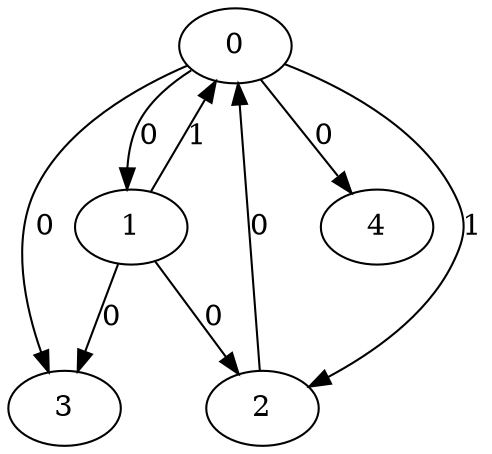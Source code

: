 // Source:281 Canonical: -1 0 1 0 0 1 -1 0 0 -1 0 -1 -1 -1 -1 -1 -1 -1 -1 -1 -1 -1 -1 -1 -1
digraph HRA_from_281_graph_000 {
  0 -> 1 [label="0"];
  0 -> 2 [label="1"];
  0 -> 3 [label="0"];
  1 -> 0 [label="1"];
  1 -> 2 [label="0"];
  1 -> 3 [label="0"];
  2 -> 0 [label="0"];
  0 -> 4 [label="0"];
}

// Source:281 Canonical: -1 0 1 0 0 1 -1 0 0 -1 0 -1 -1 -1 -1 -1 -1 -1 -1 -1 0 -1 -1 -1 -1
digraph HRA_from_281_graph_001 {
  0 -> 1 [label="0"];
  0 -> 2 [label="1"];
  0 -> 3 [label="0"];
  1 -> 0 [label="1"];
  1 -> 2 [label="0"];
  1 -> 3 [label="0"];
  2 -> 0 [label="0"];
  0 -> 4 [label="0"];
  4 -> 0 [label="0"];
}

// Source:281 Canonical: -1 0 1 0 -1 1 -1 0 0 0 0 -1 -1 -1 -1 -1 -1 -1 -1 -1 -1 -1 -1 -1 -1
digraph HRA_from_281_graph_002 {
  0 -> 1 [label="0"];
  0 -> 2 [label="1"];
  0 -> 3 [label="0"];
  1 -> 0 [label="1"];
  1 -> 2 [label="0"];
  1 -> 3 [label="0"];
  2 -> 0 [label="0"];
  1 -> 4 [label="0"];
}

// Source:281 Canonical: -1 0 1 0 0 1 -1 0 0 0 0 -1 -1 -1 -1 -1 -1 -1 -1 -1 -1 -1 -1 -1 -1
digraph HRA_from_281_graph_003 {
  0 -> 1 [label="0"];
  0 -> 2 [label="1"];
  0 -> 3 [label="0"];
  1 -> 0 [label="1"];
  1 -> 2 [label="0"];
  1 -> 3 [label="0"];
  2 -> 0 [label="0"];
  0 -> 4 [label="0"];
  1 -> 4 [label="0"];
}

// Source:281 Canonical: -1 0 1 0 -1 1 -1 0 0 0 0 -1 -1 -1 -1 -1 -1 -1 -1 -1 0 -1 -1 -1 -1
digraph HRA_from_281_graph_004 {
  0 -> 1 [label="0"];
  0 -> 2 [label="1"];
  0 -> 3 [label="0"];
  1 -> 0 [label="1"];
  1 -> 2 [label="0"];
  1 -> 3 [label="0"];
  2 -> 0 [label="0"];
  4 -> 0 [label="0"];
  1 -> 4 [label="0"];
}

// Source:281 Canonical: -1 0 1 0 0 1 -1 0 0 0 0 -1 -1 -1 -1 -1 -1 -1 -1 -1 0 -1 -1 -1 -1
digraph HRA_from_281_graph_005 {
  0 -> 1 [label="0"];
  0 -> 2 [label="1"];
  0 -> 3 [label="0"];
  1 -> 0 [label="1"];
  1 -> 2 [label="0"];
  1 -> 3 [label="0"];
  2 -> 0 [label="0"];
  0 -> 4 [label="0"];
  4 -> 0 [label="0"];
  1 -> 4 [label="0"];
}

// Source:281 Canonical: -1 0 1 0 0 1 -1 0 0 -1 0 -1 -1 -1 -1 -1 -1 -1 -1 -1 -1 0 -1 -1 -1
digraph HRA_from_281_graph_006 {
  0 -> 1 [label="0"];
  0 -> 2 [label="1"];
  0 -> 3 [label="0"];
  1 -> 0 [label="1"];
  1 -> 2 [label="0"];
  1 -> 3 [label="0"];
  2 -> 0 [label="0"];
  0 -> 4 [label="0"];
  4 -> 1 [label="0"];
}

// Source:281 Canonical: -1 0 1 0 0 1 -1 0 0 -1 0 -1 -1 -1 -1 -1 -1 -1 -1 -1 0 0 -1 -1 -1
digraph HRA_from_281_graph_007 {
  0 -> 1 [label="0"];
  0 -> 2 [label="1"];
  0 -> 3 [label="0"];
  1 -> 0 [label="1"];
  1 -> 2 [label="0"];
  1 -> 3 [label="0"];
  2 -> 0 [label="0"];
  0 -> 4 [label="0"];
  4 -> 0 [label="0"];
  4 -> 1 [label="0"];
}

// Source:281 Canonical: -1 0 1 0 -1 1 -1 0 0 0 0 -1 -1 -1 -1 -1 -1 -1 -1 -1 -1 0 -1 -1 -1
digraph HRA_from_281_graph_008 {
  0 -> 1 [label="0"];
  0 -> 2 [label="1"];
  0 -> 3 [label="0"];
  1 -> 0 [label="1"];
  1 -> 2 [label="0"];
  1 -> 3 [label="0"];
  2 -> 0 [label="0"];
  1 -> 4 [label="0"];
  4 -> 1 [label="0"];
}

// Source:281 Canonical: -1 0 1 0 0 1 -1 0 0 0 0 -1 -1 -1 -1 -1 -1 -1 -1 -1 -1 0 -1 -1 -1
digraph HRA_from_281_graph_009 {
  0 -> 1 [label="0"];
  0 -> 2 [label="1"];
  0 -> 3 [label="0"];
  1 -> 0 [label="1"];
  1 -> 2 [label="0"];
  1 -> 3 [label="0"];
  2 -> 0 [label="0"];
  0 -> 4 [label="0"];
  1 -> 4 [label="0"];
  4 -> 1 [label="0"];
}

// Source:281 Canonical: -1 0 1 0 -1 1 -1 0 0 0 0 -1 -1 -1 -1 -1 -1 -1 -1 -1 0 0 -1 -1 -1
digraph HRA_from_281_graph_010 {
  0 -> 1 [label="0"];
  0 -> 2 [label="1"];
  0 -> 3 [label="0"];
  1 -> 0 [label="1"];
  1 -> 2 [label="0"];
  1 -> 3 [label="0"];
  2 -> 0 [label="0"];
  4 -> 0 [label="0"];
  1 -> 4 [label="0"];
  4 -> 1 [label="0"];
}

// Source:281 Canonical: -1 0 1 0 0 1 -1 0 0 0 0 -1 -1 -1 -1 -1 -1 -1 -1 -1 0 0 -1 -1 -1
digraph HRA_from_281_graph_011 {
  0 -> 1 [label="0"];
  0 -> 2 [label="1"];
  0 -> 3 [label="0"];
  1 -> 0 [label="1"];
  1 -> 2 [label="0"];
  1 -> 3 [label="0"];
  2 -> 0 [label="0"];
  0 -> 4 [label="0"];
  4 -> 0 [label="0"];
  1 -> 4 [label="0"];
  4 -> 1 [label="0"];
}

// Source:281 Canonical: -1 0 1 0 -1 1 -1 0 0 -1 0 -1 -1 -1 0 -1 -1 -1 -1 -1 -1 -1 -1 -1 -1
digraph HRA_from_281_graph_012 {
  0 -> 1 [label="0"];
  0 -> 2 [label="1"];
  0 -> 3 [label="0"];
  1 -> 0 [label="1"];
  1 -> 2 [label="0"];
  1 -> 3 [label="0"];
  2 -> 0 [label="0"];
  2 -> 4 [label="0"];
}

// Source:281 Canonical: -1 0 1 0 0 1 -1 0 0 -1 0 -1 -1 -1 0 -1 -1 -1 -1 -1 -1 -1 -1 -1 -1
digraph HRA_from_281_graph_013 {
  0 -> 1 [label="0"];
  0 -> 2 [label="1"];
  0 -> 3 [label="0"];
  1 -> 0 [label="1"];
  1 -> 2 [label="0"];
  1 -> 3 [label="0"];
  2 -> 0 [label="0"];
  0 -> 4 [label="0"];
  2 -> 4 [label="0"];
}

// Source:281 Canonical: -1 0 1 0 -1 1 -1 0 0 -1 0 -1 -1 -1 0 -1 -1 -1 -1 -1 0 -1 -1 -1 -1
digraph HRA_from_281_graph_014 {
  0 -> 1 [label="0"];
  0 -> 2 [label="1"];
  0 -> 3 [label="0"];
  1 -> 0 [label="1"];
  1 -> 2 [label="0"];
  1 -> 3 [label="0"];
  2 -> 0 [label="0"];
  4 -> 0 [label="0"];
  2 -> 4 [label="0"];
}

// Source:281 Canonical: -1 0 1 0 0 1 -1 0 0 -1 0 -1 -1 -1 0 -1 -1 -1 -1 -1 0 -1 -1 -1 -1
digraph HRA_from_281_graph_015 {
  0 -> 1 [label="0"];
  0 -> 2 [label="1"];
  0 -> 3 [label="0"];
  1 -> 0 [label="1"];
  1 -> 2 [label="0"];
  1 -> 3 [label="0"];
  2 -> 0 [label="0"];
  0 -> 4 [label="0"];
  4 -> 0 [label="0"];
  2 -> 4 [label="0"];
}

// Source:281 Canonical: -1 0 1 0 -1 1 -1 0 0 0 0 -1 -1 -1 0 -1 -1 -1 -1 -1 -1 -1 -1 -1 -1
digraph HRA_from_281_graph_016 {
  0 -> 1 [label="0"];
  0 -> 2 [label="1"];
  0 -> 3 [label="0"];
  1 -> 0 [label="1"];
  1 -> 2 [label="0"];
  1 -> 3 [label="0"];
  2 -> 0 [label="0"];
  1 -> 4 [label="0"];
  2 -> 4 [label="0"];
}

// Source:281 Canonical: -1 0 1 0 0 1 -1 0 0 0 0 -1 -1 -1 0 -1 -1 -1 -1 -1 -1 -1 -1 -1 -1
digraph HRA_from_281_graph_017 {
  0 -> 1 [label="0"];
  0 -> 2 [label="1"];
  0 -> 3 [label="0"];
  1 -> 0 [label="1"];
  1 -> 2 [label="0"];
  1 -> 3 [label="0"];
  2 -> 0 [label="0"];
  0 -> 4 [label="0"];
  1 -> 4 [label="0"];
  2 -> 4 [label="0"];
}

// Source:281 Canonical: -1 0 1 0 -1 1 -1 0 0 0 0 -1 -1 -1 0 -1 -1 -1 -1 -1 0 -1 -1 -1 -1
digraph HRA_from_281_graph_018 {
  0 -> 1 [label="0"];
  0 -> 2 [label="1"];
  0 -> 3 [label="0"];
  1 -> 0 [label="1"];
  1 -> 2 [label="0"];
  1 -> 3 [label="0"];
  2 -> 0 [label="0"];
  4 -> 0 [label="0"];
  1 -> 4 [label="0"];
  2 -> 4 [label="0"];
}

// Source:281 Canonical: -1 0 1 0 0 1 -1 0 0 0 0 -1 -1 -1 0 -1 -1 -1 -1 -1 0 -1 -1 -1 -1
digraph HRA_from_281_graph_019 {
  0 -> 1 [label="0"];
  0 -> 2 [label="1"];
  0 -> 3 [label="0"];
  1 -> 0 [label="1"];
  1 -> 2 [label="0"];
  1 -> 3 [label="0"];
  2 -> 0 [label="0"];
  0 -> 4 [label="0"];
  4 -> 0 [label="0"];
  1 -> 4 [label="0"];
  2 -> 4 [label="0"];
}

// Source:281 Canonical: -1 0 1 0 -1 1 -1 0 0 -1 0 -1 -1 -1 0 -1 -1 -1 -1 -1 -1 0 -1 -1 -1
digraph HRA_from_281_graph_020 {
  0 -> 1 [label="0"];
  0 -> 2 [label="1"];
  0 -> 3 [label="0"];
  1 -> 0 [label="1"];
  1 -> 2 [label="0"];
  1 -> 3 [label="0"];
  2 -> 0 [label="0"];
  4 -> 1 [label="0"];
  2 -> 4 [label="0"];
}

// Source:281 Canonical: -1 0 1 0 0 1 -1 0 0 -1 0 -1 -1 -1 0 -1 -1 -1 -1 -1 -1 0 -1 -1 -1
digraph HRA_from_281_graph_021 {
  0 -> 1 [label="0"];
  0 -> 2 [label="1"];
  0 -> 3 [label="0"];
  1 -> 0 [label="1"];
  1 -> 2 [label="0"];
  1 -> 3 [label="0"];
  2 -> 0 [label="0"];
  0 -> 4 [label="0"];
  4 -> 1 [label="0"];
  2 -> 4 [label="0"];
}

// Source:281 Canonical: -1 0 1 0 -1 1 -1 0 0 -1 0 -1 -1 -1 0 -1 -1 -1 -1 -1 0 0 -1 -1 -1
digraph HRA_from_281_graph_022 {
  0 -> 1 [label="0"];
  0 -> 2 [label="1"];
  0 -> 3 [label="0"];
  1 -> 0 [label="1"];
  1 -> 2 [label="0"];
  1 -> 3 [label="0"];
  2 -> 0 [label="0"];
  4 -> 0 [label="0"];
  4 -> 1 [label="0"];
  2 -> 4 [label="0"];
}

// Source:281 Canonical: -1 0 1 0 0 1 -1 0 0 -1 0 -1 -1 -1 0 -1 -1 -1 -1 -1 0 0 -1 -1 -1
digraph HRA_from_281_graph_023 {
  0 -> 1 [label="0"];
  0 -> 2 [label="1"];
  0 -> 3 [label="0"];
  1 -> 0 [label="1"];
  1 -> 2 [label="0"];
  1 -> 3 [label="0"];
  2 -> 0 [label="0"];
  0 -> 4 [label="0"];
  4 -> 0 [label="0"];
  4 -> 1 [label="0"];
  2 -> 4 [label="0"];
}

// Source:281 Canonical: -1 0 1 0 -1 1 -1 0 0 0 0 -1 -1 -1 0 -1 -1 -1 -1 -1 -1 0 -1 -1 -1
digraph HRA_from_281_graph_024 {
  0 -> 1 [label="0"];
  0 -> 2 [label="1"];
  0 -> 3 [label="0"];
  1 -> 0 [label="1"];
  1 -> 2 [label="0"];
  1 -> 3 [label="0"];
  2 -> 0 [label="0"];
  1 -> 4 [label="0"];
  4 -> 1 [label="0"];
  2 -> 4 [label="0"];
}

// Source:281 Canonical: -1 0 1 0 0 1 -1 0 0 0 0 -1 -1 -1 0 -1 -1 -1 -1 -1 -1 0 -1 -1 -1
digraph HRA_from_281_graph_025 {
  0 -> 1 [label="0"];
  0 -> 2 [label="1"];
  0 -> 3 [label="0"];
  1 -> 0 [label="1"];
  1 -> 2 [label="0"];
  1 -> 3 [label="0"];
  2 -> 0 [label="0"];
  0 -> 4 [label="0"];
  1 -> 4 [label="0"];
  4 -> 1 [label="0"];
  2 -> 4 [label="0"];
}

// Source:281 Canonical: -1 0 1 0 -1 1 -1 0 0 0 0 -1 -1 -1 0 -1 -1 -1 -1 -1 0 0 -1 -1 -1
digraph HRA_from_281_graph_026 {
  0 -> 1 [label="0"];
  0 -> 2 [label="1"];
  0 -> 3 [label="0"];
  1 -> 0 [label="1"];
  1 -> 2 [label="0"];
  1 -> 3 [label="0"];
  2 -> 0 [label="0"];
  4 -> 0 [label="0"];
  1 -> 4 [label="0"];
  4 -> 1 [label="0"];
  2 -> 4 [label="0"];
}

// Source:281 Canonical: -1 0 1 0 0 1 -1 0 0 0 0 -1 -1 -1 0 -1 -1 -1 -1 -1 0 0 -1 -1 -1
digraph HRA_from_281_graph_027 {
  0 -> 1 [label="0"];
  0 -> 2 [label="1"];
  0 -> 3 [label="0"];
  1 -> 0 [label="1"];
  1 -> 2 [label="0"];
  1 -> 3 [label="0"];
  2 -> 0 [label="0"];
  0 -> 4 [label="0"];
  4 -> 0 [label="0"];
  1 -> 4 [label="0"];
  4 -> 1 [label="0"];
  2 -> 4 [label="0"];
}

// Source:281 Canonical: -1 0 1 0 0 1 -1 0 0 -1 0 -1 -1 -1 -1 -1 -1 -1 -1 -1 -1 -1 0 -1 -1
digraph HRA_from_281_graph_028 {
  0 -> 1 [label="0"];
  0 -> 2 [label="1"];
  0 -> 3 [label="0"];
  1 -> 0 [label="1"];
  1 -> 2 [label="0"];
  1 -> 3 [label="0"];
  2 -> 0 [label="0"];
  0 -> 4 [label="0"];
  4 -> 2 [label="0"];
}

// Source:281 Canonical: -1 0 1 0 0 1 -1 0 0 -1 0 -1 -1 -1 -1 -1 -1 -1 -1 -1 0 -1 0 -1 -1
digraph HRA_from_281_graph_029 {
  0 -> 1 [label="0"];
  0 -> 2 [label="1"];
  0 -> 3 [label="0"];
  1 -> 0 [label="1"];
  1 -> 2 [label="0"];
  1 -> 3 [label="0"];
  2 -> 0 [label="0"];
  0 -> 4 [label="0"];
  4 -> 0 [label="0"];
  4 -> 2 [label="0"];
}

// Source:281 Canonical: -1 0 1 0 -1 1 -1 0 0 0 0 -1 -1 -1 -1 -1 -1 -1 -1 -1 -1 -1 0 -1 -1
digraph HRA_from_281_graph_030 {
  0 -> 1 [label="0"];
  0 -> 2 [label="1"];
  0 -> 3 [label="0"];
  1 -> 0 [label="1"];
  1 -> 2 [label="0"];
  1 -> 3 [label="0"];
  2 -> 0 [label="0"];
  1 -> 4 [label="0"];
  4 -> 2 [label="0"];
}

// Source:281 Canonical: -1 0 1 0 0 1 -1 0 0 0 0 -1 -1 -1 -1 -1 -1 -1 -1 -1 -1 -1 0 -1 -1
digraph HRA_from_281_graph_031 {
  0 -> 1 [label="0"];
  0 -> 2 [label="1"];
  0 -> 3 [label="0"];
  1 -> 0 [label="1"];
  1 -> 2 [label="0"];
  1 -> 3 [label="0"];
  2 -> 0 [label="0"];
  0 -> 4 [label="0"];
  1 -> 4 [label="0"];
  4 -> 2 [label="0"];
}

// Source:281 Canonical: -1 0 1 0 -1 1 -1 0 0 0 0 -1 -1 -1 -1 -1 -1 -1 -1 -1 0 -1 0 -1 -1
digraph HRA_from_281_graph_032 {
  0 -> 1 [label="0"];
  0 -> 2 [label="1"];
  0 -> 3 [label="0"];
  1 -> 0 [label="1"];
  1 -> 2 [label="0"];
  1 -> 3 [label="0"];
  2 -> 0 [label="0"];
  4 -> 0 [label="0"];
  1 -> 4 [label="0"];
  4 -> 2 [label="0"];
}

// Source:281 Canonical: -1 0 1 0 0 1 -1 0 0 0 0 -1 -1 -1 -1 -1 -1 -1 -1 -1 0 -1 0 -1 -1
digraph HRA_from_281_graph_033 {
  0 -> 1 [label="0"];
  0 -> 2 [label="1"];
  0 -> 3 [label="0"];
  1 -> 0 [label="1"];
  1 -> 2 [label="0"];
  1 -> 3 [label="0"];
  2 -> 0 [label="0"];
  0 -> 4 [label="0"];
  4 -> 0 [label="0"];
  1 -> 4 [label="0"];
  4 -> 2 [label="0"];
}

// Source:281 Canonical: -1 0 1 0 0 1 -1 0 0 -1 0 -1 -1 -1 -1 -1 -1 -1 -1 -1 -1 0 0 -1 -1
digraph HRA_from_281_graph_034 {
  0 -> 1 [label="0"];
  0 -> 2 [label="1"];
  0 -> 3 [label="0"];
  1 -> 0 [label="1"];
  1 -> 2 [label="0"];
  1 -> 3 [label="0"];
  2 -> 0 [label="0"];
  0 -> 4 [label="0"];
  4 -> 1 [label="0"];
  4 -> 2 [label="0"];
}

// Source:281 Canonical: -1 0 1 0 0 1 -1 0 0 -1 0 -1 -1 -1 -1 -1 -1 -1 -1 -1 0 0 0 -1 -1
digraph HRA_from_281_graph_035 {
  0 -> 1 [label="0"];
  0 -> 2 [label="1"];
  0 -> 3 [label="0"];
  1 -> 0 [label="1"];
  1 -> 2 [label="0"];
  1 -> 3 [label="0"];
  2 -> 0 [label="0"];
  0 -> 4 [label="0"];
  4 -> 0 [label="0"];
  4 -> 1 [label="0"];
  4 -> 2 [label="0"];
}

// Source:281 Canonical: -1 0 1 0 -1 1 -1 0 0 0 0 -1 -1 -1 -1 -1 -1 -1 -1 -1 -1 0 0 -1 -1
digraph HRA_from_281_graph_036 {
  0 -> 1 [label="0"];
  0 -> 2 [label="1"];
  0 -> 3 [label="0"];
  1 -> 0 [label="1"];
  1 -> 2 [label="0"];
  1 -> 3 [label="0"];
  2 -> 0 [label="0"];
  1 -> 4 [label="0"];
  4 -> 1 [label="0"];
  4 -> 2 [label="0"];
}

// Source:281 Canonical: -1 0 1 0 0 1 -1 0 0 0 0 -1 -1 -1 -1 -1 -1 -1 -1 -1 -1 0 0 -1 -1
digraph HRA_from_281_graph_037 {
  0 -> 1 [label="0"];
  0 -> 2 [label="1"];
  0 -> 3 [label="0"];
  1 -> 0 [label="1"];
  1 -> 2 [label="0"];
  1 -> 3 [label="0"];
  2 -> 0 [label="0"];
  0 -> 4 [label="0"];
  1 -> 4 [label="0"];
  4 -> 1 [label="0"];
  4 -> 2 [label="0"];
}

// Source:281 Canonical: -1 0 1 0 -1 1 -1 0 0 0 0 -1 -1 -1 -1 -1 -1 -1 -1 -1 0 0 0 -1 -1
digraph HRA_from_281_graph_038 {
  0 -> 1 [label="0"];
  0 -> 2 [label="1"];
  0 -> 3 [label="0"];
  1 -> 0 [label="1"];
  1 -> 2 [label="0"];
  1 -> 3 [label="0"];
  2 -> 0 [label="0"];
  4 -> 0 [label="0"];
  1 -> 4 [label="0"];
  4 -> 1 [label="0"];
  4 -> 2 [label="0"];
}

// Source:281 Canonical: -1 0 1 0 0 1 -1 0 0 0 0 -1 -1 -1 -1 -1 -1 -1 -1 -1 0 0 0 -1 -1
digraph HRA_from_281_graph_039 {
  0 -> 1 [label="0"];
  0 -> 2 [label="1"];
  0 -> 3 [label="0"];
  1 -> 0 [label="1"];
  1 -> 2 [label="0"];
  1 -> 3 [label="0"];
  2 -> 0 [label="0"];
  0 -> 4 [label="0"];
  4 -> 0 [label="0"];
  1 -> 4 [label="0"];
  4 -> 1 [label="0"];
  4 -> 2 [label="0"];
}

// Source:281 Canonical: -1 0 1 0 -1 1 -1 0 0 -1 0 -1 -1 -1 0 -1 -1 -1 -1 -1 -1 -1 0 -1 -1
digraph HRA_from_281_graph_040 {
  0 -> 1 [label="0"];
  0 -> 2 [label="1"];
  0 -> 3 [label="0"];
  1 -> 0 [label="1"];
  1 -> 2 [label="0"];
  1 -> 3 [label="0"];
  2 -> 0 [label="0"];
  2 -> 4 [label="0"];
  4 -> 2 [label="0"];
}

// Source:281 Canonical: -1 0 1 0 0 1 -1 0 0 -1 0 -1 -1 -1 0 -1 -1 -1 -1 -1 -1 -1 0 -1 -1
digraph HRA_from_281_graph_041 {
  0 -> 1 [label="0"];
  0 -> 2 [label="1"];
  0 -> 3 [label="0"];
  1 -> 0 [label="1"];
  1 -> 2 [label="0"];
  1 -> 3 [label="0"];
  2 -> 0 [label="0"];
  0 -> 4 [label="0"];
  2 -> 4 [label="0"];
  4 -> 2 [label="0"];
}

// Source:281 Canonical: -1 0 1 0 -1 1 -1 0 0 -1 0 -1 -1 -1 0 -1 -1 -1 -1 -1 0 -1 0 -1 -1
digraph HRA_from_281_graph_042 {
  0 -> 1 [label="0"];
  0 -> 2 [label="1"];
  0 -> 3 [label="0"];
  1 -> 0 [label="1"];
  1 -> 2 [label="0"];
  1 -> 3 [label="0"];
  2 -> 0 [label="0"];
  4 -> 0 [label="0"];
  2 -> 4 [label="0"];
  4 -> 2 [label="0"];
}

// Source:281 Canonical: -1 0 1 0 0 1 -1 0 0 -1 0 -1 -1 -1 0 -1 -1 -1 -1 -1 0 -1 0 -1 -1
digraph HRA_from_281_graph_043 {
  0 -> 1 [label="0"];
  0 -> 2 [label="1"];
  0 -> 3 [label="0"];
  1 -> 0 [label="1"];
  1 -> 2 [label="0"];
  1 -> 3 [label="0"];
  2 -> 0 [label="0"];
  0 -> 4 [label="0"];
  4 -> 0 [label="0"];
  2 -> 4 [label="0"];
  4 -> 2 [label="0"];
}

// Source:281 Canonical: -1 0 1 0 -1 1 -1 0 0 0 0 -1 -1 -1 0 -1 -1 -1 -1 -1 -1 -1 0 -1 -1
digraph HRA_from_281_graph_044 {
  0 -> 1 [label="0"];
  0 -> 2 [label="1"];
  0 -> 3 [label="0"];
  1 -> 0 [label="1"];
  1 -> 2 [label="0"];
  1 -> 3 [label="0"];
  2 -> 0 [label="0"];
  1 -> 4 [label="0"];
  2 -> 4 [label="0"];
  4 -> 2 [label="0"];
}

// Source:281 Canonical: -1 0 1 0 0 1 -1 0 0 0 0 -1 -1 -1 0 -1 -1 -1 -1 -1 -1 -1 0 -1 -1
digraph HRA_from_281_graph_045 {
  0 -> 1 [label="0"];
  0 -> 2 [label="1"];
  0 -> 3 [label="0"];
  1 -> 0 [label="1"];
  1 -> 2 [label="0"];
  1 -> 3 [label="0"];
  2 -> 0 [label="0"];
  0 -> 4 [label="0"];
  1 -> 4 [label="0"];
  2 -> 4 [label="0"];
  4 -> 2 [label="0"];
}

// Source:281 Canonical: -1 0 1 0 -1 1 -1 0 0 0 0 -1 -1 -1 0 -1 -1 -1 -1 -1 0 -1 0 -1 -1
digraph HRA_from_281_graph_046 {
  0 -> 1 [label="0"];
  0 -> 2 [label="1"];
  0 -> 3 [label="0"];
  1 -> 0 [label="1"];
  1 -> 2 [label="0"];
  1 -> 3 [label="0"];
  2 -> 0 [label="0"];
  4 -> 0 [label="0"];
  1 -> 4 [label="0"];
  2 -> 4 [label="0"];
  4 -> 2 [label="0"];
}

// Source:281 Canonical: -1 0 1 0 0 1 -1 0 0 0 0 -1 -1 -1 0 -1 -1 -1 -1 -1 0 -1 0 -1 -1
digraph HRA_from_281_graph_047 {
  0 -> 1 [label="0"];
  0 -> 2 [label="1"];
  0 -> 3 [label="0"];
  1 -> 0 [label="1"];
  1 -> 2 [label="0"];
  1 -> 3 [label="0"];
  2 -> 0 [label="0"];
  0 -> 4 [label="0"];
  4 -> 0 [label="0"];
  1 -> 4 [label="0"];
  2 -> 4 [label="0"];
  4 -> 2 [label="0"];
}

// Source:281 Canonical: -1 0 1 0 -1 1 -1 0 0 -1 0 -1 -1 -1 0 -1 -1 -1 -1 -1 -1 0 0 -1 -1
digraph HRA_from_281_graph_048 {
  0 -> 1 [label="0"];
  0 -> 2 [label="1"];
  0 -> 3 [label="0"];
  1 -> 0 [label="1"];
  1 -> 2 [label="0"];
  1 -> 3 [label="0"];
  2 -> 0 [label="0"];
  4 -> 1 [label="0"];
  2 -> 4 [label="0"];
  4 -> 2 [label="0"];
}

// Source:281 Canonical: -1 0 1 0 0 1 -1 0 0 -1 0 -1 -1 -1 0 -1 -1 -1 -1 -1 -1 0 0 -1 -1
digraph HRA_from_281_graph_049 {
  0 -> 1 [label="0"];
  0 -> 2 [label="1"];
  0 -> 3 [label="0"];
  1 -> 0 [label="1"];
  1 -> 2 [label="0"];
  1 -> 3 [label="0"];
  2 -> 0 [label="0"];
  0 -> 4 [label="0"];
  4 -> 1 [label="0"];
  2 -> 4 [label="0"];
  4 -> 2 [label="0"];
}

// Source:281 Canonical: -1 0 1 0 -1 1 -1 0 0 -1 0 -1 -1 -1 0 -1 -1 -1 -1 -1 0 0 0 -1 -1
digraph HRA_from_281_graph_050 {
  0 -> 1 [label="0"];
  0 -> 2 [label="1"];
  0 -> 3 [label="0"];
  1 -> 0 [label="1"];
  1 -> 2 [label="0"];
  1 -> 3 [label="0"];
  2 -> 0 [label="0"];
  4 -> 0 [label="0"];
  4 -> 1 [label="0"];
  2 -> 4 [label="0"];
  4 -> 2 [label="0"];
}

// Source:281 Canonical: -1 0 1 0 0 1 -1 0 0 -1 0 -1 -1 -1 0 -1 -1 -1 -1 -1 0 0 0 -1 -1
digraph HRA_from_281_graph_051 {
  0 -> 1 [label="0"];
  0 -> 2 [label="1"];
  0 -> 3 [label="0"];
  1 -> 0 [label="1"];
  1 -> 2 [label="0"];
  1 -> 3 [label="0"];
  2 -> 0 [label="0"];
  0 -> 4 [label="0"];
  4 -> 0 [label="0"];
  4 -> 1 [label="0"];
  2 -> 4 [label="0"];
  4 -> 2 [label="0"];
}

// Source:281 Canonical: -1 0 1 0 -1 1 -1 0 0 0 0 -1 -1 -1 0 -1 -1 -1 -1 -1 -1 0 0 -1 -1
digraph HRA_from_281_graph_052 {
  0 -> 1 [label="0"];
  0 -> 2 [label="1"];
  0 -> 3 [label="0"];
  1 -> 0 [label="1"];
  1 -> 2 [label="0"];
  1 -> 3 [label="0"];
  2 -> 0 [label="0"];
  1 -> 4 [label="0"];
  4 -> 1 [label="0"];
  2 -> 4 [label="0"];
  4 -> 2 [label="0"];
}

// Source:281 Canonical: -1 0 1 0 0 1 -1 0 0 0 0 -1 -1 -1 0 -1 -1 -1 -1 -1 -1 0 0 -1 -1
digraph HRA_from_281_graph_053 {
  0 -> 1 [label="0"];
  0 -> 2 [label="1"];
  0 -> 3 [label="0"];
  1 -> 0 [label="1"];
  1 -> 2 [label="0"];
  1 -> 3 [label="0"];
  2 -> 0 [label="0"];
  0 -> 4 [label="0"];
  1 -> 4 [label="0"];
  4 -> 1 [label="0"];
  2 -> 4 [label="0"];
  4 -> 2 [label="0"];
}

// Source:281 Canonical: -1 0 1 0 -1 1 -1 0 0 0 0 -1 -1 -1 0 -1 -1 -1 -1 -1 0 0 0 -1 -1
digraph HRA_from_281_graph_054 {
  0 -> 1 [label="0"];
  0 -> 2 [label="1"];
  0 -> 3 [label="0"];
  1 -> 0 [label="1"];
  1 -> 2 [label="0"];
  1 -> 3 [label="0"];
  2 -> 0 [label="0"];
  4 -> 0 [label="0"];
  1 -> 4 [label="0"];
  4 -> 1 [label="0"];
  2 -> 4 [label="0"];
  4 -> 2 [label="0"];
}

// Source:281 Canonical: -1 0 1 0 0 1 -1 0 0 0 0 -1 -1 -1 0 -1 -1 -1 -1 -1 0 0 0 -1 -1
digraph HRA_from_281_graph_055 {
  0 -> 1 [label="0"];
  0 -> 2 [label="1"];
  0 -> 3 [label="0"];
  1 -> 0 [label="1"];
  1 -> 2 [label="0"];
  1 -> 3 [label="0"];
  2 -> 0 [label="0"];
  0 -> 4 [label="0"];
  4 -> 0 [label="0"];
  1 -> 4 [label="0"];
  4 -> 1 [label="0"];
  2 -> 4 [label="0"];
  4 -> 2 [label="0"];
}

// Source:281 Canonical: -1 0 1 0 -1 1 -1 0 0 -1 0 -1 -1 -1 -1 -1 -1 -1 -1 0 -1 -1 -1 -1 -1
digraph HRA_from_281_graph_056 {
  0 -> 1 [label="0"];
  0 -> 2 [label="1"];
  0 -> 3 [label="0"];
  1 -> 0 [label="1"];
  1 -> 2 [label="0"];
  1 -> 3 [label="0"];
  2 -> 0 [label="0"];
  3 -> 4 [label="0"];
}

// Source:281 Canonical: -1 0 1 0 0 1 -1 0 0 -1 0 -1 -1 -1 -1 -1 -1 -1 -1 0 -1 -1 -1 -1 -1
digraph HRA_from_281_graph_057 {
  0 -> 1 [label="0"];
  0 -> 2 [label="1"];
  0 -> 3 [label="0"];
  1 -> 0 [label="1"];
  1 -> 2 [label="0"];
  1 -> 3 [label="0"];
  2 -> 0 [label="0"];
  0 -> 4 [label="0"];
  3 -> 4 [label="0"];
}

// Source:281 Canonical: -1 0 1 0 -1 1 -1 0 0 -1 0 -1 -1 -1 -1 -1 -1 -1 -1 0 0 -1 -1 -1 -1
digraph HRA_from_281_graph_058 {
  0 -> 1 [label="0"];
  0 -> 2 [label="1"];
  0 -> 3 [label="0"];
  1 -> 0 [label="1"];
  1 -> 2 [label="0"];
  1 -> 3 [label="0"];
  2 -> 0 [label="0"];
  4 -> 0 [label="0"];
  3 -> 4 [label="0"];
}

// Source:281 Canonical: -1 0 1 0 0 1 -1 0 0 -1 0 -1 -1 -1 -1 -1 -1 -1 -1 0 0 -1 -1 -1 -1
digraph HRA_from_281_graph_059 {
  0 -> 1 [label="0"];
  0 -> 2 [label="1"];
  0 -> 3 [label="0"];
  1 -> 0 [label="1"];
  1 -> 2 [label="0"];
  1 -> 3 [label="0"];
  2 -> 0 [label="0"];
  0 -> 4 [label="0"];
  4 -> 0 [label="0"];
  3 -> 4 [label="0"];
}

// Source:281 Canonical: -1 0 1 0 -1 1 -1 0 0 0 0 -1 -1 -1 -1 -1 -1 -1 -1 0 -1 -1 -1 -1 -1
digraph HRA_from_281_graph_060 {
  0 -> 1 [label="0"];
  0 -> 2 [label="1"];
  0 -> 3 [label="0"];
  1 -> 0 [label="1"];
  1 -> 2 [label="0"];
  1 -> 3 [label="0"];
  2 -> 0 [label="0"];
  1 -> 4 [label="0"];
  3 -> 4 [label="0"];
}

// Source:281 Canonical: -1 0 1 0 0 1 -1 0 0 0 0 -1 -1 -1 -1 -1 -1 -1 -1 0 -1 -1 -1 -1 -1
digraph HRA_from_281_graph_061 {
  0 -> 1 [label="0"];
  0 -> 2 [label="1"];
  0 -> 3 [label="0"];
  1 -> 0 [label="1"];
  1 -> 2 [label="0"];
  1 -> 3 [label="0"];
  2 -> 0 [label="0"];
  0 -> 4 [label="0"];
  1 -> 4 [label="0"];
  3 -> 4 [label="0"];
}

// Source:281 Canonical: -1 0 1 0 -1 1 -1 0 0 0 0 -1 -1 -1 -1 -1 -1 -1 -1 0 0 -1 -1 -1 -1
digraph HRA_from_281_graph_062 {
  0 -> 1 [label="0"];
  0 -> 2 [label="1"];
  0 -> 3 [label="0"];
  1 -> 0 [label="1"];
  1 -> 2 [label="0"];
  1 -> 3 [label="0"];
  2 -> 0 [label="0"];
  4 -> 0 [label="0"];
  1 -> 4 [label="0"];
  3 -> 4 [label="0"];
}

// Source:281 Canonical: -1 0 1 0 0 1 -1 0 0 0 0 -1 -1 -1 -1 -1 -1 -1 -1 0 0 -1 -1 -1 -1
digraph HRA_from_281_graph_063 {
  0 -> 1 [label="0"];
  0 -> 2 [label="1"];
  0 -> 3 [label="0"];
  1 -> 0 [label="1"];
  1 -> 2 [label="0"];
  1 -> 3 [label="0"];
  2 -> 0 [label="0"];
  0 -> 4 [label="0"];
  4 -> 0 [label="0"];
  1 -> 4 [label="0"];
  3 -> 4 [label="0"];
}

// Source:281 Canonical: -1 0 1 0 -1 1 -1 0 0 -1 0 -1 -1 -1 -1 -1 -1 -1 -1 0 -1 0 -1 -1 -1
digraph HRA_from_281_graph_064 {
  0 -> 1 [label="0"];
  0 -> 2 [label="1"];
  0 -> 3 [label="0"];
  1 -> 0 [label="1"];
  1 -> 2 [label="0"];
  1 -> 3 [label="0"];
  2 -> 0 [label="0"];
  4 -> 1 [label="0"];
  3 -> 4 [label="0"];
}

// Source:281 Canonical: -1 0 1 0 0 1 -1 0 0 -1 0 -1 -1 -1 -1 -1 -1 -1 -1 0 -1 0 -1 -1 -1
digraph HRA_from_281_graph_065 {
  0 -> 1 [label="0"];
  0 -> 2 [label="1"];
  0 -> 3 [label="0"];
  1 -> 0 [label="1"];
  1 -> 2 [label="0"];
  1 -> 3 [label="0"];
  2 -> 0 [label="0"];
  0 -> 4 [label="0"];
  4 -> 1 [label="0"];
  3 -> 4 [label="0"];
}

// Source:281 Canonical: -1 0 1 0 -1 1 -1 0 0 -1 0 -1 -1 -1 -1 -1 -1 -1 -1 0 0 0 -1 -1 -1
digraph HRA_from_281_graph_066 {
  0 -> 1 [label="0"];
  0 -> 2 [label="1"];
  0 -> 3 [label="0"];
  1 -> 0 [label="1"];
  1 -> 2 [label="0"];
  1 -> 3 [label="0"];
  2 -> 0 [label="0"];
  4 -> 0 [label="0"];
  4 -> 1 [label="0"];
  3 -> 4 [label="0"];
}

// Source:281 Canonical: -1 0 1 0 0 1 -1 0 0 -1 0 -1 -1 -1 -1 -1 -1 -1 -1 0 0 0 -1 -1 -1
digraph HRA_from_281_graph_067 {
  0 -> 1 [label="0"];
  0 -> 2 [label="1"];
  0 -> 3 [label="0"];
  1 -> 0 [label="1"];
  1 -> 2 [label="0"];
  1 -> 3 [label="0"];
  2 -> 0 [label="0"];
  0 -> 4 [label="0"];
  4 -> 0 [label="0"];
  4 -> 1 [label="0"];
  3 -> 4 [label="0"];
}

// Source:281 Canonical: -1 0 1 0 -1 1 -1 0 0 0 0 -1 -1 -1 -1 -1 -1 -1 -1 0 -1 0 -1 -1 -1
digraph HRA_from_281_graph_068 {
  0 -> 1 [label="0"];
  0 -> 2 [label="1"];
  0 -> 3 [label="0"];
  1 -> 0 [label="1"];
  1 -> 2 [label="0"];
  1 -> 3 [label="0"];
  2 -> 0 [label="0"];
  1 -> 4 [label="0"];
  4 -> 1 [label="0"];
  3 -> 4 [label="0"];
}

// Source:281 Canonical: -1 0 1 0 0 1 -1 0 0 0 0 -1 -1 -1 -1 -1 -1 -1 -1 0 -1 0 -1 -1 -1
digraph HRA_from_281_graph_069 {
  0 -> 1 [label="0"];
  0 -> 2 [label="1"];
  0 -> 3 [label="0"];
  1 -> 0 [label="1"];
  1 -> 2 [label="0"];
  1 -> 3 [label="0"];
  2 -> 0 [label="0"];
  0 -> 4 [label="0"];
  1 -> 4 [label="0"];
  4 -> 1 [label="0"];
  3 -> 4 [label="0"];
}

// Source:281 Canonical: -1 0 1 0 -1 1 -1 0 0 0 0 -1 -1 -1 -1 -1 -1 -1 -1 0 0 0 -1 -1 -1
digraph HRA_from_281_graph_070 {
  0 -> 1 [label="0"];
  0 -> 2 [label="1"];
  0 -> 3 [label="0"];
  1 -> 0 [label="1"];
  1 -> 2 [label="0"];
  1 -> 3 [label="0"];
  2 -> 0 [label="0"];
  4 -> 0 [label="0"];
  1 -> 4 [label="0"];
  4 -> 1 [label="0"];
  3 -> 4 [label="0"];
}

// Source:281 Canonical: -1 0 1 0 0 1 -1 0 0 0 0 -1 -1 -1 -1 -1 -1 -1 -1 0 0 0 -1 -1 -1
digraph HRA_from_281_graph_071 {
  0 -> 1 [label="0"];
  0 -> 2 [label="1"];
  0 -> 3 [label="0"];
  1 -> 0 [label="1"];
  1 -> 2 [label="0"];
  1 -> 3 [label="0"];
  2 -> 0 [label="0"];
  0 -> 4 [label="0"];
  4 -> 0 [label="0"];
  1 -> 4 [label="0"];
  4 -> 1 [label="0"];
  3 -> 4 [label="0"];
}

// Source:281 Canonical: -1 0 1 0 -1 1 -1 0 0 -1 0 -1 -1 -1 0 -1 -1 -1 -1 0 -1 -1 -1 -1 -1
digraph HRA_from_281_graph_072 {
  0 -> 1 [label="0"];
  0 -> 2 [label="1"];
  0 -> 3 [label="0"];
  1 -> 0 [label="1"];
  1 -> 2 [label="0"];
  1 -> 3 [label="0"];
  2 -> 0 [label="0"];
  2 -> 4 [label="0"];
  3 -> 4 [label="0"];
}

// Source:281 Canonical: -1 0 1 0 0 1 -1 0 0 -1 0 -1 -1 -1 0 -1 -1 -1 -1 0 -1 -1 -1 -1 -1
digraph HRA_from_281_graph_073 {
  0 -> 1 [label="0"];
  0 -> 2 [label="1"];
  0 -> 3 [label="0"];
  1 -> 0 [label="1"];
  1 -> 2 [label="0"];
  1 -> 3 [label="0"];
  2 -> 0 [label="0"];
  0 -> 4 [label="0"];
  2 -> 4 [label="0"];
  3 -> 4 [label="0"];
}

// Source:281 Canonical: -1 0 1 0 -1 1 -1 0 0 -1 0 -1 -1 -1 0 -1 -1 -1 -1 0 0 -1 -1 -1 -1
digraph HRA_from_281_graph_074 {
  0 -> 1 [label="0"];
  0 -> 2 [label="1"];
  0 -> 3 [label="0"];
  1 -> 0 [label="1"];
  1 -> 2 [label="0"];
  1 -> 3 [label="0"];
  2 -> 0 [label="0"];
  4 -> 0 [label="0"];
  2 -> 4 [label="0"];
  3 -> 4 [label="0"];
}

// Source:281 Canonical: -1 0 1 0 0 1 -1 0 0 -1 0 -1 -1 -1 0 -1 -1 -1 -1 0 0 -1 -1 -1 -1
digraph HRA_from_281_graph_075 {
  0 -> 1 [label="0"];
  0 -> 2 [label="1"];
  0 -> 3 [label="0"];
  1 -> 0 [label="1"];
  1 -> 2 [label="0"];
  1 -> 3 [label="0"];
  2 -> 0 [label="0"];
  0 -> 4 [label="0"];
  4 -> 0 [label="0"];
  2 -> 4 [label="0"];
  3 -> 4 [label="0"];
}

// Source:281 Canonical: -1 0 1 0 -1 1 -1 0 0 0 0 -1 -1 -1 0 -1 -1 -1 -1 0 -1 -1 -1 -1 -1
digraph HRA_from_281_graph_076 {
  0 -> 1 [label="0"];
  0 -> 2 [label="1"];
  0 -> 3 [label="0"];
  1 -> 0 [label="1"];
  1 -> 2 [label="0"];
  1 -> 3 [label="0"];
  2 -> 0 [label="0"];
  1 -> 4 [label="0"];
  2 -> 4 [label="0"];
  3 -> 4 [label="0"];
}

// Source:281 Canonical: -1 0 1 0 0 1 -1 0 0 0 0 -1 -1 -1 0 -1 -1 -1 -1 0 -1 -1 -1 -1 -1
digraph HRA_from_281_graph_077 {
  0 -> 1 [label="0"];
  0 -> 2 [label="1"];
  0 -> 3 [label="0"];
  1 -> 0 [label="1"];
  1 -> 2 [label="0"];
  1 -> 3 [label="0"];
  2 -> 0 [label="0"];
  0 -> 4 [label="0"];
  1 -> 4 [label="0"];
  2 -> 4 [label="0"];
  3 -> 4 [label="0"];
}

// Source:281 Canonical: -1 0 1 0 -1 1 -1 0 0 0 0 -1 -1 -1 0 -1 -1 -1 -1 0 0 -1 -1 -1 -1
digraph HRA_from_281_graph_078 {
  0 -> 1 [label="0"];
  0 -> 2 [label="1"];
  0 -> 3 [label="0"];
  1 -> 0 [label="1"];
  1 -> 2 [label="0"];
  1 -> 3 [label="0"];
  2 -> 0 [label="0"];
  4 -> 0 [label="0"];
  1 -> 4 [label="0"];
  2 -> 4 [label="0"];
  3 -> 4 [label="0"];
}

// Source:281 Canonical: -1 0 1 0 0 1 -1 0 0 0 0 -1 -1 -1 0 -1 -1 -1 -1 0 0 -1 -1 -1 -1
digraph HRA_from_281_graph_079 {
  0 -> 1 [label="0"];
  0 -> 2 [label="1"];
  0 -> 3 [label="0"];
  1 -> 0 [label="1"];
  1 -> 2 [label="0"];
  1 -> 3 [label="0"];
  2 -> 0 [label="0"];
  0 -> 4 [label="0"];
  4 -> 0 [label="0"];
  1 -> 4 [label="0"];
  2 -> 4 [label="0"];
  3 -> 4 [label="0"];
}

// Source:281 Canonical: -1 0 1 0 -1 1 -1 0 0 -1 0 -1 -1 -1 0 -1 -1 -1 -1 0 -1 0 -1 -1 -1
digraph HRA_from_281_graph_080 {
  0 -> 1 [label="0"];
  0 -> 2 [label="1"];
  0 -> 3 [label="0"];
  1 -> 0 [label="1"];
  1 -> 2 [label="0"];
  1 -> 3 [label="0"];
  2 -> 0 [label="0"];
  4 -> 1 [label="0"];
  2 -> 4 [label="0"];
  3 -> 4 [label="0"];
}

// Source:281 Canonical: -1 0 1 0 0 1 -1 0 0 -1 0 -1 -1 -1 0 -1 -1 -1 -1 0 -1 0 -1 -1 -1
digraph HRA_from_281_graph_081 {
  0 -> 1 [label="0"];
  0 -> 2 [label="1"];
  0 -> 3 [label="0"];
  1 -> 0 [label="1"];
  1 -> 2 [label="0"];
  1 -> 3 [label="0"];
  2 -> 0 [label="0"];
  0 -> 4 [label="0"];
  4 -> 1 [label="0"];
  2 -> 4 [label="0"];
  3 -> 4 [label="0"];
}

// Source:281 Canonical: -1 0 1 0 -1 1 -1 0 0 -1 0 -1 -1 -1 0 -1 -1 -1 -1 0 0 0 -1 -1 -1
digraph HRA_from_281_graph_082 {
  0 -> 1 [label="0"];
  0 -> 2 [label="1"];
  0 -> 3 [label="0"];
  1 -> 0 [label="1"];
  1 -> 2 [label="0"];
  1 -> 3 [label="0"];
  2 -> 0 [label="0"];
  4 -> 0 [label="0"];
  4 -> 1 [label="0"];
  2 -> 4 [label="0"];
  3 -> 4 [label="0"];
}

// Source:281 Canonical: -1 0 1 0 0 1 -1 0 0 -1 0 -1 -1 -1 0 -1 -1 -1 -1 0 0 0 -1 -1 -1
digraph HRA_from_281_graph_083 {
  0 -> 1 [label="0"];
  0 -> 2 [label="1"];
  0 -> 3 [label="0"];
  1 -> 0 [label="1"];
  1 -> 2 [label="0"];
  1 -> 3 [label="0"];
  2 -> 0 [label="0"];
  0 -> 4 [label="0"];
  4 -> 0 [label="0"];
  4 -> 1 [label="0"];
  2 -> 4 [label="0"];
  3 -> 4 [label="0"];
}

// Source:281 Canonical: -1 0 1 0 -1 1 -1 0 0 0 0 -1 -1 -1 0 -1 -1 -1 -1 0 -1 0 -1 -1 -1
digraph HRA_from_281_graph_084 {
  0 -> 1 [label="0"];
  0 -> 2 [label="1"];
  0 -> 3 [label="0"];
  1 -> 0 [label="1"];
  1 -> 2 [label="0"];
  1 -> 3 [label="0"];
  2 -> 0 [label="0"];
  1 -> 4 [label="0"];
  4 -> 1 [label="0"];
  2 -> 4 [label="0"];
  3 -> 4 [label="0"];
}

// Source:281 Canonical: -1 0 1 0 0 1 -1 0 0 0 0 -1 -1 -1 0 -1 -1 -1 -1 0 -1 0 -1 -1 -1
digraph HRA_from_281_graph_085 {
  0 -> 1 [label="0"];
  0 -> 2 [label="1"];
  0 -> 3 [label="0"];
  1 -> 0 [label="1"];
  1 -> 2 [label="0"];
  1 -> 3 [label="0"];
  2 -> 0 [label="0"];
  0 -> 4 [label="0"];
  1 -> 4 [label="0"];
  4 -> 1 [label="0"];
  2 -> 4 [label="0"];
  3 -> 4 [label="0"];
}

// Source:281 Canonical: -1 0 1 0 -1 1 -1 0 0 0 0 -1 -1 -1 0 -1 -1 -1 -1 0 0 0 -1 -1 -1
digraph HRA_from_281_graph_086 {
  0 -> 1 [label="0"];
  0 -> 2 [label="1"];
  0 -> 3 [label="0"];
  1 -> 0 [label="1"];
  1 -> 2 [label="0"];
  1 -> 3 [label="0"];
  2 -> 0 [label="0"];
  4 -> 0 [label="0"];
  1 -> 4 [label="0"];
  4 -> 1 [label="0"];
  2 -> 4 [label="0"];
  3 -> 4 [label="0"];
}

// Source:281 Canonical: -1 0 1 0 0 1 -1 0 0 0 0 -1 -1 -1 0 -1 -1 -1 -1 0 0 0 -1 -1 -1
digraph HRA_from_281_graph_087 {
  0 -> 1 [label="0"];
  0 -> 2 [label="1"];
  0 -> 3 [label="0"];
  1 -> 0 [label="1"];
  1 -> 2 [label="0"];
  1 -> 3 [label="0"];
  2 -> 0 [label="0"];
  0 -> 4 [label="0"];
  4 -> 0 [label="0"];
  1 -> 4 [label="0"];
  4 -> 1 [label="0"];
  2 -> 4 [label="0"];
  3 -> 4 [label="0"];
}

// Source:281 Canonical: -1 0 1 0 -1 1 -1 0 0 -1 0 -1 -1 -1 -1 -1 -1 -1 -1 0 -1 -1 0 -1 -1
digraph HRA_from_281_graph_088 {
  0 -> 1 [label="0"];
  0 -> 2 [label="1"];
  0 -> 3 [label="0"];
  1 -> 0 [label="1"];
  1 -> 2 [label="0"];
  1 -> 3 [label="0"];
  2 -> 0 [label="0"];
  4 -> 2 [label="0"];
  3 -> 4 [label="0"];
}

// Source:281 Canonical: -1 0 1 0 0 1 -1 0 0 -1 0 -1 -1 -1 -1 -1 -1 -1 -1 0 -1 -1 0 -1 -1
digraph HRA_from_281_graph_089 {
  0 -> 1 [label="0"];
  0 -> 2 [label="1"];
  0 -> 3 [label="0"];
  1 -> 0 [label="1"];
  1 -> 2 [label="0"];
  1 -> 3 [label="0"];
  2 -> 0 [label="0"];
  0 -> 4 [label="0"];
  4 -> 2 [label="0"];
  3 -> 4 [label="0"];
}

// Source:281 Canonical: -1 0 1 0 -1 1 -1 0 0 -1 0 -1 -1 -1 -1 -1 -1 -1 -1 0 0 -1 0 -1 -1
digraph HRA_from_281_graph_090 {
  0 -> 1 [label="0"];
  0 -> 2 [label="1"];
  0 -> 3 [label="0"];
  1 -> 0 [label="1"];
  1 -> 2 [label="0"];
  1 -> 3 [label="0"];
  2 -> 0 [label="0"];
  4 -> 0 [label="0"];
  4 -> 2 [label="0"];
  3 -> 4 [label="0"];
}

// Source:281 Canonical: -1 0 1 0 0 1 -1 0 0 -1 0 -1 -1 -1 -1 -1 -1 -1 -1 0 0 -1 0 -1 -1
digraph HRA_from_281_graph_091 {
  0 -> 1 [label="0"];
  0 -> 2 [label="1"];
  0 -> 3 [label="0"];
  1 -> 0 [label="1"];
  1 -> 2 [label="0"];
  1 -> 3 [label="0"];
  2 -> 0 [label="0"];
  0 -> 4 [label="0"];
  4 -> 0 [label="0"];
  4 -> 2 [label="0"];
  3 -> 4 [label="0"];
}

// Source:281 Canonical: -1 0 1 0 -1 1 -1 0 0 0 0 -1 -1 -1 -1 -1 -1 -1 -1 0 -1 -1 0 -1 -1
digraph HRA_from_281_graph_092 {
  0 -> 1 [label="0"];
  0 -> 2 [label="1"];
  0 -> 3 [label="0"];
  1 -> 0 [label="1"];
  1 -> 2 [label="0"];
  1 -> 3 [label="0"];
  2 -> 0 [label="0"];
  1 -> 4 [label="0"];
  4 -> 2 [label="0"];
  3 -> 4 [label="0"];
}

// Source:281 Canonical: -1 0 1 0 0 1 -1 0 0 0 0 -1 -1 -1 -1 -1 -1 -1 -1 0 -1 -1 0 -1 -1
digraph HRA_from_281_graph_093 {
  0 -> 1 [label="0"];
  0 -> 2 [label="1"];
  0 -> 3 [label="0"];
  1 -> 0 [label="1"];
  1 -> 2 [label="0"];
  1 -> 3 [label="0"];
  2 -> 0 [label="0"];
  0 -> 4 [label="0"];
  1 -> 4 [label="0"];
  4 -> 2 [label="0"];
  3 -> 4 [label="0"];
}

// Source:281 Canonical: -1 0 1 0 -1 1 -1 0 0 0 0 -1 -1 -1 -1 -1 -1 -1 -1 0 0 -1 0 -1 -1
digraph HRA_from_281_graph_094 {
  0 -> 1 [label="0"];
  0 -> 2 [label="1"];
  0 -> 3 [label="0"];
  1 -> 0 [label="1"];
  1 -> 2 [label="0"];
  1 -> 3 [label="0"];
  2 -> 0 [label="0"];
  4 -> 0 [label="0"];
  1 -> 4 [label="0"];
  4 -> 2 [label="0"];
  3 -> 4 [label="0"];
}

// Source:281 Canonical: -1 0 1 0 0 1 -1 0 0 0 0 -1 -1 -1 -1 -1 -1 -1 -1 0 0 -1 0 -1 -1
digraph HRA_from_281_graph_095 {
  0 -> 1 [label="0"];
  0 -> 2 [label="1"];
  0 -> 3 [label="0"];
  1 -> 0 [label="1"];
  1 -> 2 [label="0"];
  1 -> 3 [label="0"];
  2 -> 0 [label="0"];
  0 -> 4 [label="0"];
  4 -> 0 [label="0"];
  1 -> 4 [label="0"];
  4 -> 2 [label="0"];
  3 -> 4 [label="0"];
}

// Source:281 Canonical: -1 0 1 0 -1 1 -1 0 0 -1 0 -1 -1 -1 -1 -1 -1 -1 -1 0 -1 0 0 -1 -1
digraph HRA_from_281_graph_096 {
  0 -> 1 [label="0"];
  0 -> 2 [label="1"];
  0 -> 3 [label="0"];
  1 -> 0 [label="1"];
  1 -> 2 [label="0"];
  1 -> 3 [label="0"];
  2 -> 0 [label="0"];
  4 -> 1 [label="0"];
  4 -> 2 [label="0"];
  3 -> 4 [label="0"];
}

// Source:281 Canonical: -1 0 1 0 0 1 -1 0 0 -1 0 -1 -1 -1 -1 -1 -1 -1 -1 0 -1 0 0 -1 -1
digraph HRA_from_281_graph_097 {
  0 -> 1 [label="0"];
  0 -> 2 [label="1"];
  0 -> 3 [label="0"];
  1 -> 0 [label="1"];
  1 -> 2 [label="0"];
  1 -> 3 [label="0"];
  2 -> 0 [label="0"];
  0 -> 4 [label="0"];
  4 -> 1 [label="0"];
  4 -> 2 [label="0"];
  3 -> 4 [label="0"];
}

// Source:281 Canonical: -1 0 1 0 -1 1 -1 0 0 -1 0 -1 -1 -1 -1 -1 -1 -1 -1 0 0 0 0 -1 -1
digraph HRA_from_281_graph_098 {
  0 -> 1 [label="0"];
  0 -> 2 [label="1"];
  0 -> 3 [label="0"];
  1 -> 0 [label="1"];
  1 -> 2 [label="0"];
  1 -> 3 [label="0"];
  2 -> 0 [label="0"];
  4 -> 0 [label="0"];
  4 -> 1 [label="0"];
  4 -> 2 [label="0"];
  3 -> 4 [label="0"];
}

// Source:281 Canonical: -1 0 1 0 0 1 -1 0 0 -1 0 -1 -1 -1 -1 -1 -1 -1 -1 0 0 0 0 -1 -1
digraph HRA_from_281_graph_099 {
  0 -> 1 [label="0"];
  0 -> 2 [label="1"];
  0 -> 3 [label="0"];
  1 -> 0 [label="1"];
  1 -> 2 [label="0"];
  1 -> 3 [label="0"];
  2 -> 0 [label="0"];
  0 -> 4 [label="0"];
  4 -> 0 [label="0"];
  4 -> 1 [label="0"];
  4 -> 2 [label="0"];
  3 -> 4 [label="0"];
}

// Source:281 Canonical: -1 0 1 0 -1 1 -1 0 0 0 0 -1 -1 -1 -1 -1 -1 -1 -1 0 -1 0 0 -1 -1
digraph HRA_from_281_graph_100 {
  0 -> 1 [label="0"];
  0 -> 2 [label="1"];
  0 -> 3 [label="0"];
  1 -> 0 [label="1"];
  1 -> 2 [label="0"];
  1 -> 3 [label="0"];
  2 -> 0 [label="0"];
  1 -> 4 [label="0"];
  4 -> 1 [label="0"];
  4 -> 2 [label="0"];
  3 -> 4 [label="0"];
}

// Source:281 Canonical: -1 0 1 0 0 1 -1 0 0 0 0 -1 -1 -1 -1 -1 -1 -1 -1 0 -1 0 0 -1 -1
digraph HRA_from_281_graph_101 {
  0 -> 1 [label="0"];
  0 -> 2 [label="1"];
  0 -> 3 [label="0"];
  1 -> 0 [label="1"];
  1 -> 2 [label="0"];
  1 -> 3 [label="0"];
  2 -> 0 [label="0"];
  0 -> 4 [label="0"];
  1 -> 4 [label="0"];
  4 -> 1 [label="0"];
  4 -> 2 [label="0"];
  3 -> 4 [label="0"];
}

// Source:281 Canonical: -1 0 1 0 -1 1 -1 0 0 0 0 -1 -1 -1 -1 -1 -1 -1 -1 0 0 0 0 -1 -1
digraph HRA_from_281_graph_102 {
  0 -> 1 [label="0"];
  0 -> 2 [label="1"];
  0 -> 3 [label="0"];
  1 -> 0 [label="1"];
  1 -> 2 [label="0"];
  1 -> 3 [label="0"];
  2 -> 0 [label="0"];
  4 -> 0 [label="0"];
  1 -> 4 [label="0"];
  4 -> 1 [label="0"];
  4 -> 2 [label="0"];
  3 -> 4 [label="0"];
}

// Source:281 Canonical: -1 0 1 0 0 1 -1 0 0 0 0 -1 -1 -1 -1 -1 -1 -1 -1 0 0 0 0 -1 -1
digraph HRA_from_281_graph_103 {
  0 -> 1 [label="0"];
  0 -> 2 [label="1"];
  0 -> 3 [label="0"];
  1 -> 0 [label="1"];
  1 -> 2 [label="0"];
  1 -> 3 [label="0"];
  2 -> 0 [label="0"];
  0 -> 4 [label="0"];
  4 -> 0 [label="0"];
  1 -> 4 [label="0"];
  4 -> 1 [label="0"];
  4 -> 2 [label="0"];
  3 -> 4 [label="0"];
}

// Source:281 Canonical: -1 0 1 0 -1 1 -1 0 0 -1 0 -1 -1 -1 0 -1 -1 -1 -1 0 -1 -1 0 -1 -1
digraph HRA_from_281_graph_104 {
  0 -> 1 [label="0"];
  0 -> 2 [label="1"];
  0 -> 3 [label="0"];
  1 -> 0 [label="1"];
  1 -> 2 [label="0"];
  1 -> 3 [label="0"];
  2 -> 0 [label="0"];
  2 -> 4 [label="0"];
  4 -> 2 [label="0"];
  3 -> 4 [label="0"];
}

// Source:281 Canonical: -1 0 1 0 0 1 -1 0 0 -1 0 -1 -1 -1 0 -1 -1 -1 -1 0 -1 -1 0 -1 -1
digraph HRA_from_281_graph_105 {
  0 -> 1 [label="0"];
  0 -> 2 [label="1"];
  0 -> 3 [label="0"];
  1 -> 0 [label="1"];
  1 -> 2 [label="0"];
  1 -> 3 [label="0"];
  2 -> 0 [label="0"];
  0 -> 4 [label="0"];
  2 -> 4 [label="0"];
  4 -> 2 [label="0"];
  3 -> 4 [label="0"];
}

// Source:281 Canonical: -1 0 1 0 -1 1 -1 0 0 -1 0 -1 -1 -1 0 -1 -1 -1 -1 0 0 -1 0 -1 -1
digraph HRA_from_281_graph_106 {
  0 -> 1 [label="0"];
  0 -> 2 [label="1"];
  0 -> 3 [label="0"];
  1 -> 0 [label="1"];
  1 -> 2 [label="0"];
  1 -> 3 [label="0"];
  2 -> 0 [label="0"];
  4 -> 0 [label="0"];
  2 -> 4 [label="0"];
  4 -> 2 [label="0"];
  3 -> 4 [label="0"];
}

// Source:281 Canonical: -1 0 1 0 0 1 -1 0 0 -1 0 -1 -1 -1 0 -1 -1 -1 -1 0 0 -1 0 -1 -1
digraph HRA_from_281_graph_107 {
  0 -> 1 [label="0"];
  0 -> 2 [label="1"];
  0 -> 3 [label="0"];
  1 -> 0 [label="1"];
  1 -> 2 [label="0"];
  1 -> 3 [label="0"];
  2 -> 0 [label="0"];
  0 -> 4 [label="0"];
  4 -> 0 [label="0"];
  2 -> 4 [label="0"];
  4 -> 2 [label="0"];
  3 -> 4 [label="0"];
}

// Source:281 Canonical: -1 0 1 0 -1 1 -1 0 0 0 0 -1 -1 -1 0 -1 -1 -1 -1 0 -1 -1 0 -1 -1
digraph HRA_from_281_graph_108 {
  0 -> 1 [label="0"];
  0 -> 2 [label="1"];
  0 -> 3 [label="0"];
  1 -> 0 [label="1"];
  1 -> 2 [label="0"];
  1 -> 3 [label="0"];
  2 -> 0 [label="0"];
  1 -> 4 [label="0"];
  2 -> 4 [label="0"];
  4 -> 2 [label="0"];
  3 -> 4 [label="0"];
}

// Source:281 Canonical: -1 0 1 0 0 1 -1 0 0 0 0 -1 -1 -1 0 -1 -1 -1 -1 0 -1 -1 0 -1 -1
digraph HRA_from_281_graph_109 {
  0 -> 1 [label="0"];
  0 -> 2 [label="1"];
  0 -> 3 [label="0"];
  1 -> 0 [label="1"];
  1 -> 2 [label="0"];
  1 -> 3 [label="0"];
  2 -> 0 [label="0"];
  0 -> 4 [label="0"];
  1 -> 4 [label="0"];
  2 -> 4 [label="0"];
  4 -> 2 [label="0"];
  3 -> 4 [label="0"];
}

// Source:281 Canonical: -1 0 1 0 -1 1 -1 0 0 0 0 -1 -1 -1 0 -1 -1 -1 -1 0 0 -1 0 -1 -1
digraph HRA_from_281_graph_110 {
  0 -> 1 [label="0"];
  0 -> 2 [label="1"];
  0 -> 3 [label="0"];
  1 -> 0 [label="1"];
  1 -> 2 [label="0"];
  1 -> 3 [label="0"];
  2 -> 0 [label="0"];
  4 -> 0 [label="0"];
  1 -> 4 [label="0"];
  2 -> 4 [label="0"];
  4 -> 2 [label="0"];
  3 -> 4 [label="0"];
}

// Source:281 Canonical: -1 0 1 0 0 1 -1 0 0 0 0 -1 -1 -1 0 -1 -1 -1 -1 0 0 -1 0 -1 -1
digraph HRA_from_281_graph_111 {
  0 -> 1 [label="0"];
  0 -> 2 [label="1"];
  0 -> 3 [label="0"];
  1 -> 0 [label="1"];
  1 -> 2 [label="0"];
  1 -> 3 [label="0"];
  2 -> 0 [label="0"];
  0 -> 4 [label="0"];
  4 -> 0 [label="0"];
  1 -> 4 [label="0"];
  2 -> 4 [label="0"];
  4 -> 2 [label="0"];
  3 -> 4 [label="0"];
}

// Source:281 Canonical: -1 0 1 0 -1 1 -1 0 0 -1 0 -1 -1 -1 0 -1 -1 -1 -1 0 -1 0 0 -1 -1
digraph HRA_from_281_graph_112 {
  0 -> 1 [label="0"];
  0 -> 2 [label="1"];
  0 -> 3 [label="0"];
  1 -> 0 [label="1"];
  1 -> 2 [label="0"];
  1 -> 3 [label="0"];
  2 -> 0 [label="0"];
  4 -> 1 [label="0"];
  2 -> 4 [label="0"];
  4 -> 2 [label="0"];
  3 -> 4 [label="0"];
}

// Source:281 Canonical: -1 0 1 0 0 1 -1 0 0 -1 0 -1 -1 -1 0 -1 -1 -1 -1 0 -1 0 0 -1 -1
digraph HRA_from_281_graph_113 {
  0 -> 1 [label="0"];
  0 -> 2 [label="1"];
  0 -> 3 [label="0"];
  1 -> 0 [label="1"];
  1 -> 2 [label="0"];
  1 -> 3 [label="0"];
  2 -> 0 [label="0"];
  0 -> 4 [label="0"];
  4 -> 1 [label="0"];
  2 -> 4 [label="0"];
  4 -> 2 [label="0"];
  3 -> 4 [label="0"];
}

// Source:281 Canonical: -1 0 1 0 -1 1 -1 0 0 -1 0 -1 -1 -1 0 -1 -1 -1 -1 0 0 0 0 -1 -1
digraph HRA_from_281_graph_114 {
  0 -> 1 [label="0"];
  0 -> 2 [label="1"];
  0 -> 3 [label="0"];
  1 -> 0 [label="1"];
  1 -> 2 [label="0"];
  1 -> 3 [label="0"];
  2 -> 0 [label="0"];
  4 -> 0 [label="0"];
  4 -> 1 [label="0"];
  2 -> 4 [label="0"];
  4 -> 2 [label="0"];
  3 -> 4 [label="0"];
}

// Source:281 Canonical: -1 0 1 0 0 1 -1 0 0 -1 0 -1 -1 -1 0 -1 -1 -1 -1 0 0 0 0 -1 -1
digraph HRA_from_281_graph_115 {
  0 -> 1 [label="0"];
  0 -> 2 [label="1"];
  0 -> 3 [label="0"];
  1 -> 0 [label="1"];
  1 -> 2 [label="0"];
  1 -> 3 [label="0"];
  2 -> 0 [label="0"];
  0 -> 4 [label="0"];
  4 -> 0 [label="0"];
  4 -> 1 [label="0"];
  2 -> 4 [label="0"];
  4 -> 2 [label="0"];
  3 -> 4 [label="0"];
}

// Source:281 Canonical: -1 0 1 0 -1 1 -1 0 0 0 0 -1 -1 -1 0 -1 -1 -1 -1 0 -1 0 0 -1 -1
digraph HRA_from_281_graph_116 {
  0 -> 1 [label="0"];
  0 -> 2 [label="1"];
  0 -> 3 [label="0"];
  1 -> 0 [label="1"];
  1 -> 2 [label="0"];
  1 -> 3 [label="0"];
  2 -> 0 [label="0"];
  1 -> 4 [label="0"];
  4 -> 1 [label="0"];
  2 -> 4 [label="0"];
  4 -> 2 [label="0"];
  3 -> 4 [label="0"];
}

// Source:281 Canonical: -1 0 1 0 0 1 -1 0 0 0 0 -1 -1 -1 0 -1 -1 -1 -1 0 -1 0 0 -1 -1
digraph HRA_from_281_graph_117 {
  0 -> 1 [label="0"];
  0 -> 2 [label="1"];
  0 -> 3 [label="0"];
  1 -> 0 [label="1"];
  1 -> 2 [label="0"];
  1 -> 3 [label="0"];
  2 -> 0 [label="0"];
  0 -> 4 [label="0"];
  1 -> 4 [label="0"];
  4 -> 1 [label="0"];
  2 -> 4 [label="0"];
  4 -> 2 [label="0"];
  3 -> 4 [label="0"];
}

// Source:281 Canonical: -1 0 1 0 -1 1 -1 0 0 0 0 -1 -1 -1 0 -1 -1 -1 -1 0 0 0 0 -1 -1
digraph HRA_from_281_graph_118 {
  0 -> 1 [label="0"];
  0 -> 2 [label="1"];
  0 -> 3 [label="0"];
  1 -> 0 [label="1"];
  1 -> 2 [label="0"];
  1 -> 3 [label="0"];
  2 -> 0 [label="0"];
  4 -> 0 [label="0"];
  1 -> 4 [label="0"];
  4 -> 1 [label="0"];
  2 -> 4 [label="0"];
  4 -> 2 [label="0"];
  3 -> 4 [label="0"];
}

// Source:281 Canonical: -1 0 1 0 0 1 -1 0 0 0 0 -1 -1 -1 0 -1 -1 -1 -1 0 0 0 0 -1 -1
digraph HRA_from_281_graph_119 {
  0 -> 1 [label="0"];
  0 -> 2 [label="1"];
  0 -> 3 [label="0"];
  1 -> 0 [label="1"];
  1 -> 2 [label="0"];
  1 -> 3 [label="0"];
  2 -> 0 [label="0"];
  0 -> 4 [label="0"];
  4 -> 0 [label="0"];
  1 -> 4 [label="0"];
  4 -> 1 [label="0"];
  2 -> 4 [label="0"];
  4 -> 2 [label="0"];
  3 -> 4 [label="0"];
}

// Source:281 Canonical: -1 0 1 0 0 1 -1 0 0 -1 0 -1 -1 -1 -1 -1 -1 -1 -1 -1 -1 -1 -1 0 -1
digraph HRA_from_281_graph_120 {
  0 -> 1 [label="0"];
  0 -> 2 [label="1"];
  0 -> 3 [label="0"];
  1 -> 0 [label="1"];
  1 -> 2 [label="0"];
  1 -> 3 [label="0"];
  2 -> 0 [label="0"];
  0 -> 4 [label="0"];
  4 -> 3 [label="0"];
}

// Source:281 Canonical: -1 0 1 0 0 1 -1 0 0 -1 0 -1 -1 -1 -1 -1 -1 -1 -1 -1 0 -1 -1 0 -1
digraph HRA_from_281_graph_121 {
  0 -> 1 [label="0"];
  0 -> 2 [label="1"];
  0 -> 3 [label="0"];
  1 -> 0 [label="1"];
  1 -> 2 [label="0"];
  1 -> 3 [label="0"];
  2 -> 0 [label="0"];
  0 -> 4 [label="0"];
  4 -> 0 [label="0"];
  4 -> 3 [label="0"];
}

// Source:281 Canonical: -1 0 1 0 -1 1 -1 0 0 0 0 -1 -1 -1 -1 -1 -1 -1 -1 -1 -1 -1 -1 0 -1
digraph HRA_from_281_graph_122 {
  0 -> 1 [label="0"];
  0 -> 2 [label="1"];
  0 -> 3 [label="0"];
  1 -> 0 [label="1"];
  1 -> 2 [label="0"];
  1 -> 3 [label="0"];
  2 -> 0 [label="0"];
  1 -> 4 [label="0"];
  4 -> 3 [label="0"];
}

// Source:281 Canonical: -1 0 1 0 0 1 -1 0 0 0 0 -1 -1 -1 -1 -1 -1 -1 -1 -1 -1 -1 -1 0 -1
digraph HRA_from_281_graph_123 {
  0 -> 1 [label="0"];
  0 -> 2 [label="1"];
  0 -> 3 [label="0"];
  1 -> 0 [label="1"];
  1 -> 2 [label="0"];
  1 -> 3 [label="0"];
  2 -> 0 [label="0"];
  0 -> 4 [label="0"];
  1 -> 4 [label="0"];
  4 -> 3 [label="0"];
}

// Source:281 Canonical: -1 0 1 0 -1 1 -1 0 0 0 0 -1 -1 -1 -1 -1 -1 -1 -1 -1 0 -1 -1 0 -1
digraph HRA_from_281_graph_124 {
  0 -> 1 [label="0"];
  0 -> 2 [label="1"];
  0 -> 3 [label="0"];
  1 -> 0 [label="1"];
  1 -> 2 [label="0"];
  1 -> 3 [label="0"];
  2 -> 0 [label="0"];
  4 -> 0 [label="0"];
  1 -> 4 [label="0"];
  4 -> 3 [label="0"];
}

// Source:281 Canonical: -1 0 1 0 0 1 -1 0 0 0 0 -1 -1 -1 -1 -1 -1 -1 -1 -1 0 -1 -1 0 -1
digraph HRA_from_281_graph_125 {
  0 -> 1 [label="0"];
  0 -> 2 [label="1"];
  0 -> 3 [label="0"];
  1 -> 0 [label="1"];
  1 -> 2 [label="0"];
  1 -> 3 [label="0"];
  2 -> 0 [label="0"];
  0 -> 4 [label="0"];
  4 -> 0 [label="0"];
  1 -> 4 [label="0"];
  4 -> 3 [label="0"];
}

// Source:281 Canonical: -1 0 1 0 0 1 -1 0 0 -1 0 -1 -1 -1 -1 -1 -1 -1 -1 -1 -1 0 -1 0 -1
digraph HRA_from_281_graph_126 {
  0 -> 1 [label="0"];
  0 -> 2 [label="1"];
  0 -> 3 [label="0"];
  1 -> 0 [label="1"];
  1 -> 2 [label="0"];
  1 -> 3 [label="0"];
  2 -> 0 [label="0"];
  0 -> 4 [label="0"];
  4 -> 1 [label="0"];
  4 -> 3 [label="0"];
}

// Source:281 Canonical: -1 0 1 0 0 1 -1 0 0 -1 0 -1 -1 -1 -1 -1 -1 -1 -1 -1 0 0 -1 0 -1
digraph HRA_from_281_graph_127 {
  0 -> 1 [label="0"];
  0 -> 2 [label="1"];
  0 -> 3 [label="0"];
  1 -> 0 [label="1"];
  1 -> 2 [label="0"];
  1 -> 3 [label="0"];
  2 -> 0 [label="0"];
  0 -> 4 [label="0"];
  4 -> 0 [label="0"];
  4 -> 1 [label="0"];
  4 -> 3 [label="0"];
}

// Source:281 Canonical: -1 0 1 0 -1 1 -1 0 0 0 0 -1 -1 -1 -1 -1 -1 -1 -1 -1 -1 0 -1 0 -1
digraph HRA_from_281_graph_128 {
  0 -> 1 [label="0"];
  0 -> 2 [label="1"];
  0 -> 3 [label="0"];
  1 -> 0 [label="1"];
  1 -> 2 [label="0"];
  1 -> 3 [label="0"];
  2 -> 0 [label="0"];
  1 -> 4 [label="0"];
  4 -> 1 [label="0"];
  4 -> 3 [label="0"];
}

// Source:281 Canonical: -1 0 1 0 0 1 -1 0 0 0 0 -1 -1 -1 -1 -1 -1 -1 -1 -1 -1 0 -1 0 -1
digraph HRA_from_281_graph_129 {
  0 -> 1 [label="0"];
  0 -> 2 [label="1"];
  0 -> 3 [label="0"];
  1 -> 0 [label="1"];
  1 -> 2 [label="0"];
  1 -> 3 [label="0"];
  2 -> 0 [label="0"];
  0 -> 4 [label="0"];
  1 -> 4 [label="0"];
  4 -> 1 [label="0"];
  4 -> 3 [label="0"];
}

// Source:281 Canonical: -1 0 1 0 -1 1 -1 0 0 0 0 -1 -1 -1 -1 -1 -1 -1 -1 -1 0 0 -1 0 -1
digraph HRA_from_281_graph_130 {
  0 -> 1 [label="0"];
  0 -> 2 [label="1"];
  0 -> 3 [label="0"];
  1 -> 0 [label="1"];
  1 -> 2 [label="0"];
  1 -> 3 [label="0"];
  2 -> 0 [label="0"];
  4 -> 0 [label="0"];
  1 -> 4 [label="0"];
  4 -> 1 [label="0"];
  4 -> 3 [label="0"];
}

// Source:281 Canonical: -1 0 1 0 0 1 -1 0 0 0 0 -1 -1 -1 -1 -1 -1 -1 -1 -1 0 0 -1 0 -1
digraph HRA_from_281_graph_131 {
  0 -> 1 [label="0"];
  0 -> 2 [label="1"];
  0 -> 3 [label="0"];
  1 -> 0 [label="1"];
  1 -> 2 [label="0"];
  1 -> 3 [label="0"];
  2 -> 0 [label="0"];
  0 -> 4 [label="0"];
  4 -> 0 [label="0"];
  1 -> 4 [label="0"];
  4 -> 1 [label="0"];
  4 -> 3 [label="0"];
}

// Source:281 Canonical: -1 0 1 0 -1 1 -1 0 0 -1 0 -1 -1 -1 0 -1 -1 -1 -1 -1 -1 -1 -1 0 -1
digraph HRA_from_281_graph_132 {
  0 -> 1 [label="0"];
  0 -> 2 [label="1"];
  0 -> 3 [label="0"];
  1 -> 0 [label="1"];
  1 -> 2 [label="0"];
  1 -> 3 [label="0"];
  2 -> 0 [label="0"];
  2 -> 4 [label="0"];
  4 -> 3 [label="0"];
}

// Source:281 Canonical: -1 0 1 0 0 1 -1 0 0 -1 0 -1 -1 -1 0 -1 -1 -1 -1 -1 -1 -1 -1 0 -1
digraph HRA_from_281_graph_133 {
  0 -> 1 [label="0"];
  0 -> 2 [label="1"];
  0 -> 3 [label="0"];
  1 -> 0 [label="1"];
  1 -> 2 [label="0"];
  1 -> 3 [label="0"];
  2 -> 0 [label="0"];
  0 -> 4 [label="0"];
  2 -> 4 [label="0"];
  4 -> 3 [label="0"];
}

// Source:281 Canonical: -1 0 1 0 -1 1 -1 0 0 -1 0 -1 -1 -1 0 -1 -1 -1 -1 -1 0 -1 -1 0 -1
digraph HRA_from_281_graph_134 {
  0 -> 1 [label="0"];
  0 -> 2 [label="1"];
  0 -> 3 [label="0"];
  1 -> 0 [label="1"];
  1 -> 2 [label="0"];
  1 -> 3 [label="0"];
  2 -> 0 [label="0"];
  4 -> 0 [label="0"];
  2 -> 4 [label="0"];
  4 -> 3 [label="0"];
}

// Source:281 Canonical: -1 0 1 0 0 1 -1 0 0 -1 0 -1 -1 -1 0 -1 -1 -1 -1 -1 0 -1 -1 0 -1
digraph HRA_from_281_graph_135 {
  0 -> 1 [label="0"];
  0 -> 2 [label="1"];
  0 -> 3 [label="0"];
  1 -> 0 [label="1"];
  1 -> 2 [label="0"];
  1 -> 3 [label="0"];
  2 -> 0 [label="0"];
  0 -> 4 [label="0"];
  4 -> 0 [label="0"];
  2 -> 4 [label="0"];
  4 -> 3 [label="0"];
}

// Source:281 Canonical: -1 0 1 0 -1 1 -1 0 0 0 0 -1 -1 -1 0 -1 -1 -1 -1 -1 -1 -1 -1 0 -1
digraph HRA_from_281_graph_136 {
  0 -> 1 [label="0"];
  0 -> 2 [label="1"];
  0 -> 3 [label="0"];
  1 -> 0 [label="1"];
  1 -> 2 [label="0"];
  1 -> 3 [label="0"];
  2 -> 0 [label="0"];
  1 -> 4 [label="0"];
  2 -> 4 [label="0"];
  4 -> 3 [label="0"];
}

// Source:281 Canonical: -1 0 1 0 0 1 -1 0 0 0 0 -1 -1 -1 0 -1 -1 -1 -1 -1 -1 -1 -1 0 -1
digraph HRA_from_281_graph_137 {
  0 -> 1 [label="0"];
  0 -> 2 [label="1"];
  0 -> 3 [label="0"];
  1 -> 0 [label="1"];
  1 -> 2 [label="0"];
  1 -> 3 [label="0"];
  2 -> 0 [label="0"];
  0 -> 4 [label="0"];
  1 -> 4 [label="0"];
  2 -> 4 [label="0"];
  4 -> 3 [label="0"];
}

// Source:281 Canonical: -1 0 1 0 -1 1 -1 0 0 0 0 -1 -1 -1 0 -1 -1 -1 -1 -1 0 -1 -1 0 -1
digraph HRA_from_281_graph_138 {
  0 -> 1 [label="0"];
  0 -> 2 [label="1"];
  0 -> 3 [label="0"];
  1 -> 0 [label="1"];
  1 -> 2 [label="0"];
  1 -> 3 [label="0"];
  2 -> 0 [label="0"];
  4 -> 0 [label="0"];
  1 -> 4 [label="0"];
  2 -> 4 [label="0"];
  4 -> 3 [label="0"];
}

// Source:281 Canonical: -1 0 1 0 0 1 -1 0 0 0 0 -1 -1 -1 0 -1 -1 -1 -1 -1 0 -1 -1 0 -1
digraph HRA_from_281_graph_139 {
  0 -> 1 [label="0"];
  0 -> 2 [label="1"];
  0 -> 3 [label="0"];
  1 -> 0 [label="1"];
  1 -> 2 [label="0"];
  1 -> 3 [label="0"];
  2 -> 0 [label="0"];
  0 -> 4 [label="0"];
  4 -> 0 [label="0"];
  1 -> 4 [label="0"];
  2 -> 4 [label="0"];
  4 -> 3 [label="0"];
}

// Source:281 Canonical: -1 0 1 0 -1 1 -1 0 0 -1 0 -1 -1 -1 0 -1 -1 -1 -1 -1 -1 0 -1 0 -1
digraph HRA_from_281_graph_140 {
  0 -> 1 [label="0"];
  0 -> 2 [label="1"];
  0 -> 3 [label="0"];
  1 -> 0 [label="1"];
  1 -> 2 [label="0"];
  1 -> 3 [label="0"];
  2 -> 0 [label="0"];
  4 -> 1 [label="0"];
  2 -> 4 [label="0"];
  4 -> 3 [label="0"];
}

// Source:281 Canonical: -1 0 1 0 0 1 -1 0 0 -1 0 -1 -1 -1 0 -1 -1 -1 -1 -1 -1 0 -1 0 -1
digraph HRA_from_281_graph_141 {
  0 -> 1 [label="0"];
  0 -> 2 [label="1"];
  0 -> 3 [label="0"];
  1 -> 0 [label="1"];
  1 -> 2 [label="0"];
  1 -> 3 [label="0"];
  2 -> 0 [label="0"];
  0 -> 4 [label="0"];
  4 -> 1 [label="0"];
  2 -> 4 [label="0"];
  4 -> 3 [label="0"];
}

// Source:281 Canonical: -1 0 1 0 -1 1 -1 0 0 -1 0 -1 -1 -1 0 -1 -1 -1 -1 -1 0 0 -1 0 -1
digraph HRA_from_281_graph_142 {
  0 -> 1 [label="0"];
  0 -> 2 [label="1"];
  0 -> 3 [label="0"];
  1 -> 0 [label="1"];
  1 -> 2 [label="0"];
  1 -> 3 [label="0"];
  2 -> 0 [label="0"];
  4 -> 0 [label="0"];
  4 -> 1 [label="0"];
  2 -> 4 [label="0"];
  4 -> 3 [label="0"];
}

// Source:281 Canonical: -1 0 1 0 0 1 -1 0 0 -1 0 -1 -1 -1 0 -1 -1 -1 -1 -1 0 0 -1 0 -1
digraph HRA_from_281_graph_143 {
  0 -> 1 [label="0"];
  0 -> 2 [label="1"];
  0 -> 3 [label="0"];
  1 -> 0 [label="1"];
  1 -> 2 [label="0"];
  1 -> 3 [label="0"];
  2 -> 0 [label="0"];
  0 -> 4 [label="0"];
  4 -> 0 [label="0"];
  4 -> 1 [label="0"];
  2 -> 4 [label="0"];
  4 -> 3 [label="0"];
}

// Source:281 Canonical: -1 0 1 0 -1 1 -1 0 0 0 0 -1 -1 -1 0 -1 -1 -1 -1 -1 -1 0 -1 0 -1
digraph HRA_from_281_graph_144 {
  0 -> 1 [label="0"];
  0 -> 2 [label="1"];
  0 -> 3 [label="0"];
  1 -> 0 [label="1"];
  1 -> 2 [label="0"];
  1 -> 3 [label="0"];
  2 -> 0 [label="0"];
  1 -> 4 [label="0"];
  4 -> 1 [label="0"];
  2 -> 4 [label="0"];
  4 -> 3 [label="0"];
}

// Source:281 Canonical: -1 0 1 0 0 1 -1 0 0 0 0 -1 -1 -1 0 -1 -1 -1 -1 -1 -1 0 -1 0 -1
digraph HRA_from_281_graph_145 {
  0 -> 1 [label="0"];
  0 -> 2 [label="1"];
  0 -> 3 [label="0"];
  1 -> 0 [label="1"];
  1 -> 2 [label="0"];
  1 -> 3 [label="0"];
  2 -> 0 [label="0"];
  0 -> 4 [label="0"];
  1 -> 4 [label="0"];
  4 -> 1 [label="0"];
  2 -> 4 [label="0"];
  4 -> 3 [label="0"];
}

// Source:281 Canonical: -1 0 1 0 -1 1 -1 0 0 0 0 -1 -1 -1 0 -1 -1 -1 -1 -1 0 0 -1 0 -1
digraph HRA_from_281_graph_146 {
  0 -> 1 [label="0"];
  0 -> 2 [label="1"];
  0 -> 3 [label="0"];
  1 -> 0 [label="1"];
  1 -> 2 [label="0"];
  1 -> 3 [label="0"];
  2 -> 0 [label="0"];
  4 -> 0 [label="0"];
  1 -> 4 [label="0"];
  4 -> 1 [label="0"];
  2 -> 4 [label="0"];
  4 -> 3 [label="0"];
}

// Source:281 Canonical: -1 0 1 0 0 1 -1 0 0 0 0 -1 -1 -1 0 -1 -1 -1 -1 -1 0 0 -1 0 -1
digraph HRA_from_281_graph_147 {
  0 -> 1 [label="0"];
  0 -> 2 [label="1"];
  0 -> 3 [label="0"];
  1 -> 0 [label="1"];
  1 -> 2 [label="0"];
  1 -> 3 [label="0"];
  2 -> 0 [label="0"];
  0 -> 4 [label="0"];
  4 -> 0 [label="0"];
  1 -> 4 [label="0"];
  4 -> 1 [label="0"];
  2 -> 4 [label="0"];
  4 -> 3 [label="0"];
}

// Source:281 Canonical: -1 0 1 0 0 1 -1 0 0 -1 0 -1 -1 -1 -1 -1 -1 -1 -1 -1 -1 -1 0 0 -1
digraph HRA_from_281_graph_148 {
  0 -> 1 [label="0"];
  0 -> 2 [label="1"];
  0 -> 3 [label="0"];
  1 -> 0 [label="1"];
  1 -> 2 [label="0"];
  1 -> 3 [label="0"];
  2 -> 0 [label="0"];
  0 -> 4 [label="0"];
  4 -> 2 [label="0"];
  4 -> 3 [label="0"];
}

// Source:281 Canonical: -1 0 1 0 0 1 -1 0 0 -1 0 -1 -1 -1 -1 -1 -1 -1 -1 -1 0 -1 0 0 -1
digraph HRA_from_281_graph_149 {
  0 -> 1 [label="0"];
  0 -> 2 [label="1"];
  0 -> 3 [label="0"];
  1 -> 0 [label="1"];
  1 -> 2 [label="0"];
  1 -> 3 [label="0"];
  2 -> 0 [label="0"];
  0 -> 4 [label="0"];
  4 -> 0 [label="0"];
  4 -> 2 [label="0"];
  4 -> 3 [label="0"];
}

// Source:281 Canonical: -1 0 1 0 -1 1 -1 0 0 0 0 -1 -1 -1 -1 -1 -1 -1 -1 -1 -1 -1 0 0 -1
digraph HRA_from_281_graph_150 {
  0 -> 1 [label="0"];
  0 -> 2 [label="1"];
  0 -> 3 [label="0"];
  1 -> 0 [label="1"];
  1 -> 2 [label="0"];
  1 -> 3 [label="0"];
  2 -> 0 [label="0"];
  1 -> 4 [label="0"];
  4 -> 2 [label="0"];
  4 -> 3 [label="0"];
}

// Source:281 Canonical: -1 0 1 0 0 1 -1 0 0 0 0 -1 -1 -1 -1 -1 -1 -1 -1 -1 -1 -1 0 0 -1
digraph HRA_from_281_graph_151 {
  0 -> 1 [label="0"];
  0 -> 2 [label="1"];
  0 -> 3 [label="0"];
  1 -> 0 [label="1"];
  1 -> 2 [label="0"];
  1 -> 3 [label="0"];
  2 -> 0 [label="0"];
  0 -> 4 [label="0"];
  1 -> 4 [label="0"];
  4 -> 2 [label="0"];
  4 -> 3 [label="0"];
}

// Source:281 Canonical: -1 0 1 0 -1 1 -1 0 0 0 0 -1 -1 -1 -1 -1 -1 -1 -1 -1 0 -1 0 0 -1
digraph HRA_from_281_graph_152 {
  0 -> 1 [label="0"];
  0 -> 2 [label="1"];
  0 -> 3 [label="0"];
  1 -> 0 [label="1"];
  1 -> 2 [label="0"];
  1 -> 3 [label="0"];
  2 -> 0 [label="0"];
  4 -> 0 [label="0"];
  1 -> 4 [label="0"];
  4 -> 2 [label="0"];
  4 -> 3 [label="0"];
}

// Source:281 Canonical: -1 0 1 0 0 1 -1 0 0 0 0 -1 -1 -1 -1 -1 -1 -1 -1 -1 0 -1 0 0 -1
digraph HRA_from_281_graph_153 {
  0 -> 1 [label="0"];
  0 -> 2 [label="1"];
  0 -> 3 [label="0"];
  1 -> 0 [label="1"];
  1 -> 2 [label="0"];
  1 -> 3 [label="0"];
  2 -> 0 [label="0"];
  0 -> 4 [label="0"];
  4 -> 0 [label="0"];
  1 -> 4 [label="0"];
  4 -> 2 [label="0"];
  4 -> 3 [label="0"];
}

// Source:281 Canonical: -1 0 1 0 0 1 -1 0 0 -1 0 -1 -1 -1 -1 -1 -1 -1 -1 -1 -1 0 0 0 -1
digraph HRA_from_281_graph_154 {
  0 -> 1 [label="0"];
  0 -> 2 [label="1"];
  0 -> 3 [label="0"];
  1 -> 0 [label="1"];
  1 -> 2 [label="0"];
  1 -> 3 [label="0"];
  2 -> 0 [label="0"];
  0 -> 4 [label="0"];
  4 -> 1 [label="0"];
  4 -> 2 [label="0"];
  4 -> 3 [label="0"];
}

// Source:281 Canonical: -1 0 1 0 0 1 -1 0 0 -1 0 -1 -1 -1 -1 -1 -1 -1 -1 -1 0 0 0 0 -1
digraph HRA_from_281_graph_155 {
  0 -> 1 [label="0"];
  0 -> 2 [label="1"];
  0 -> 3 [label="0"];
  1 -> 0 [label="1"];
  1 -> 2 [label="0"];
  1 -> 3 [label="0"];
  2 -> 0 [label="0"];
  0 -> 4 [label="0"];
  4 -> 0 [label="0"];
  4 -> 1 [label="0"];
  4 -> 2 [label="0"];
  4 -> 3 [label="0"];
}

// Source:281 Canonical: -1 0 1 0 -1 1 -1 0 0 0 0 -1 -1 -1 -1 -1 -1 -1 -1 -1 -1 0 0 0 -1
digraph HRA_from_281_graph_156 {
  0 -> 1 [label="0"];
  0 -> 2 [label="1"];
  0 -> 3 [label="0"];
  1 -> 0 [label="1"];
  1 -> 2 [label="0"];
  1 -> 3 [label="0"];
  2 -> 0 [label="0"];
  1 -> 4 [label="0"];
  4 -> 1 [label="0"];
  4 -> 2 [label="0"];
  4 -> 3 [label="0"];
}

// Source:281 Canonical: -1 0 1 0 0 1 -1 0 0 0 0 -1 -1 -1 -1 -1 -1 -1 -1 -1 -1 0 0 0 -1
digraph HRA_from_281_graph_157 {
  0 -> 1 [label="0"];
  0 -> 2 [label="1"];
  0 -> 3 [label="0"];
  1 -> 0 [label="1"];
  1 -> 2 [label="0"];
  1 -> 3 [label="0"];
  2 -> 0 [label="0"];
  0 -> 4 [label="0"];
  1 -> 4 [label="0"];
  4 -> 1 [label="0"];
  4 -> 2 [label="0"];
  4 -> 3 [label="0"];
}

// Source:281 Canonical: -1 0 1 0 -1 1 -1 0 0 0 0 -1 -1 -1 -1 -1 -1 -1 -1 -1 0 0 0 0 -1
digraph HRA_from_281_graph_158 {
  0 -> 1 [label="0"];
  0 -> 2 [label="1"];
  0 -> 3 [label="0"];
  1 -> 0 [label="1"];
  1 -> 2 [label="0"];
  1 -> 3 [label="0"];
  2 -> 0 [label="0"];
  4 -> 0 [label="0"];
  1 -> 4 [label="0"];
  4 -> 1 [label="0"];
  4 -> 2 [label="0"];
  4 -> 3 [label="0"];
}

// Source:281 Canonical: -1 0 1 0 0 1 -1 0 0 0 0 -1 -1 -1 -1 -1 -1 -1 -1 -1 0 0 0 0 -1
digraph HRA_from_281_graph_159 {
  0 -> 1 [label="0"];
  0 -> 2 [label="1"];
  0 -> 3 [label="0"];
  1 -> 0 [label="1"];
  1 -> 2 [label="0"];
  1 -> 3 [label="0"];
  2 -> 0 [label="0"];
  0 -> 4 [label="0"];
  4 -> 0 [label="0"];
  1 -> 4 [label="0"];
  4 -> 1 [label="0"];
  4 -> 2 [label="0"];
  4 -> 3 [label="0"];
}

// Source:281 Canonical: -1 0 1 0 -1 1 -1 0 0 -1 0 -1 -1 -1 0 -1 -1 -1 -1 -1 -1 -1 0 0 -1
digraph HRA_from_281_graph_160 {
  0 -> 1 [label="0"];
  0 -> 2 [label="1"];
  0 -> 3 [label="0"];
  1 -> 0 [label="1"];
  1 -> 2 [label="0"];
  1 -> 3 [label="0"];
  2 -> 0 [label="0"];
  2 -> 4 [label="0"];
  4 -> 2 [label="0"];
  4 -> 3 [label="0"];
}

// Source:281 Canonical: -1 0 1 0 0 1 -1 0 0 -1 0 -1 -1 -1 0 -1 -1 -1 -1 -1 -1 -1 0 0 -1
digraph HRA_from_281_graph_161 {
  0 -> 1 [label="0"];
  0 -> 2 [label="1"];
  0 -> 3 [label="0"];
  1 -> 0 [label="1"];
  1 -> 2 [label="0"];
  1 -> 3 [label="0"];
  2 -> 0 [label="0"];
  0 -> 4 [label="0"];
  2 -> 4 [label="0"];
  4 -> 2 [label="0"];
  4 -> 3 [label="0"];
}

// Source:281 Canonical: -1 0 1 0 -1 1 -1 0 0 -1 0 -1 -1 -1 0 -1 -1 -1 -1 -1 0 -1 0 0 -1
digraph HRA_from_281_graph_162 {
  0 -> 1 [label="0"];
  0 -> 2 [label="1"];
  0 -> 3 [label="0"];
  1 -> 0 [label="1"];
  1 -> 2 [label="0"];
  1 -> 3 [label="0"];
  2 -> 0 [label="0"];
  4 -> 0 [label="0"];
  2 -> 4 [label="0"];
  4 -> 2 [label="0"];
  4 -> 3 [label="0"];
}

// Source:281 Canonical: -1 0 1 0 0 1 -1 0 0 -1 0 -1 -1 -1 0 -1 -1 -1 -1 -1 0 -1 0 0 -1
digraph HRA_from_281_graph_163 {
  0 -> 1 [label="0"];
  0 -> 2 [label="1"];
  0 -> 3 [label="0"];
  1 -> 0 [label="1"];
  1 -> 2 [label="0"];
  1 -> 3 [label="0"];
  2 -> 0 [label="0"];
  0 -> 4 [label="0"];
  4 -> 0 [label="0"];
  2 -> 4 [label="0"];
  4 -> 2 [label="0"];
  4 -> 3 [label="0"];
}

// Source:281 Canonical: -1 0 1 0 -1 1 -1 0 0 0 0 -1 -1 -1 0 -1 -1 -1 -1 -1 -1 -1 0 0 -1
digraph HRA_from_281_graph_164 {
  0 -> 1 [label="0"];
  0 -> 2 [label="1"];
  0 -> 3 [label="0"];
  1 -> 0 [label="1"];
  1 -> 2 [label="0"];
  1 -> 3 [label="0"];
  2 -> 0 [label="0"];
  1 -> 4 [label="0"];
  2 -> 4 [label="0"];
  4 -> 2 [label="0"];
  4 -> 3 [label="0"];
}

// Source:281 Canonical: -1 0 1 0 0 1 -1 0 0 0 0 -1 -1 -1 0 -1 -1 -1 -1 -1 -1 -1 0 0 -1
digraph HRA_from_281_graph_165 {
  0 -> 1 [label="0"];
  0 -> 2 [label="1"];
  0 -> 3 [label="0"];
  1 -> 0 [label="1"];
  1 -> 2 [label="0"];
  1 -> 3 [label="0"];
  2 -> 0 [label="0"];
  0 -> 4 [label="0"];
  1 -> 4 [label="0"];
  2 -> 4 [label="0"];
  4 -> 2 [label="0"];
  4 -> 3 [label="0"];
}

// Source:281 Canonical: -1 0 1 0 -1 1 -1 0 0 0 0 -1 -1 -1 0 -1 -1 -1 -1 -1 0 -1 0 0 -1
digraph HRA_from_281_graph_166 {
  0 -> 1 [label="0"];
  0 -> 2 [label="1"];
  0 -> 3 [label="0"];
  1 -> 0 [label="1"];
  1 -> 2 [label="0"];
  1 -> 3 [label="0"];
  2 -> 0 [label="0"];
  4 -> 0 [label="0"];
  1 -> 4 [label="0"];
  2 -> 4 [label="0"];
  4 -> 2 [label="0"];
  4 -> 3 [label="0"];
}

// Source:281 Canonical: -1 0 1 0 0 1 -1 0 0 0 0 -1 -1 -1 0 -1 -1 -1 -1 -1 0 -1 0 0 -1
digraph HRA_from_281_graph_167 {
  0 -> 1 [label="0"];
  0 -> 2 [label="1"];
  0 -> 3 [label="0"];
  1 -> 0 [label="1"];
  1 -> 2 [label="0"];
  1 -> 3 [label="0"];
  2 -> 0 [label="0"];
  0 -> 4 [label="0"];
  4 -> 0 [label="0"];
  1 -> 4 [label="0"];
  2 -> 4 [label="0"];
  4 -> 2 [label="0"];
  4 -> 3 [label="0"];
}

// Source:281 Canonical: -1 0 1 0 -1 1 -1 0 0 -1 0 -1 -1 -1 0 -1 -1 -1 -1 -1 -1 0 0 0 -1
digraph HRA_from_281_graph_168 {
  0 -> 1 [label="0"];
  0 -> 2 [label="1"];
  0 -> 3 [label="0"];
  1 -> 0 [label="1"];
  1 -> 2 [label="0"];
  1 -> 3 [label="0"];
  2 -> 0 [label="0"];
  4 -> 1 [label="0"];
  2 -> 4 [label="0"];
  4 -> 2 [label="0"];
  4 -> 3 [label="0"];
}

// Source:281 Canonical: -1 0 1 0 0 1 -1 0 0 -1 0 -1 -1 -1 0 -1 -1 -1 -1 -1 -1 0 0 0 -1
digraph HRA_from_281_graph_169 {
  0 -> 1 [label="0"];
  0 -> 2 [label="1"];
  0 -> 3 [label="0"];
  1 -> 0 [label="1"];
  1 -> 2 [label="0"];
  1 -> 3 [label="0"];
  2 -> 0 [label="0"];
  0 -> 4 [label="0"];
  4 -> 1 [label="0"];
  2 -> 4 [label="0"];
  4 -> 2 [label="0"];
  4 -> 3 [label="0"];
}

// Source:281 Canonical: -1 0 1 0 -1 1 -1 0 0 -1 0 -1 -1 -1 0 -1 -1 -1 -1 -1 0 0 0 0 -1
digraph HRA_from_281_graph_170 {
  0 -> 1 [label="0"];
  0 -> 2 [label="1"];
  0 -> 3 [label="0"];
  1 -> 0 [label="1"];
  1 -> 2 [label="0"];
  1 -> 3 [label="0"];
  2 -> 0 [label="0"];
  4 -> 0 [label="0"];
  4 -> 1 [label="0"];
  2 -> 4 [label="0"];
  4 -> 2 [label="0"];
  4 -> 3 [label="0"];
}

// Source:281 Canonical: -1 0 1 0 0 1 -1 0 0 -1 0 -1 -1 -1 0 -1 -1 -1 -1 -1 0 0 0 0 -1
digraph HRA_from_281_graph_171 {
  0 -> 1 [label="0"];
  0 -> 2 [label="1"];
  0 -> 3 [label="0"];
  1 -> 0 [label="1"];
  1 -> 2 [label="0"];
  1 -> 3 [label="0"];
  2 -> 0 [label="0"];
  0 -> 4 [label="0"];
  4 -> 0 [label="0"];
  4 -> 1 [label="0"];
  2 -> 4 [label="0"];
  4 -> 2 [label="0"];
  4 -> 3 [label="0"];
}

// Source:281 Canonical: -1 0 1 0 -1 1 -1 0 0 0 0 -1 -1 -1 0 -1 -1 -1 -1 -1 -1 0 0 0 -1
digraph HRA_from_281_graph_172 {
  0 -> 1 [label="0"];
  0 -> 2 [label="1"];
  0 -> 3 [label="0"];
  1 -> 0 [label="1"];
  1 -> 2 [label="0"];
  1 -> 3 [label="0"];
  2 -> 0 [label="0"];
  1 -> 4 [label="0"];
  4 -> 1 [label="0"];
  2 -> 4 [label="0"];
  4 -> 2 [label="0"];
  4 -> 3 [label="0"];
}

// Source:281 Canonical: -1 0 1 0 0 1 -1 0 0 0 0 -1 -1 -1 0 -1 -1 -1 -1 -1 -1 0 0 0 -1
digraph HRA_from_281_graph_173 {
  0 -> 1 [label="0"];
  0 -> 2 [label="1"];
  0 -> 3 [label="0"];
  1 -> 0 [label="1"];
  1 -> 2 [label="0"];
  1 -> 3 [label="0"];
  2 -> 0 [label="0"];
  0 -> 4 [label="0"];
  1 -> 4 [label="0"];
  4 -> 1 [label="0"];
  2 -> 4 [label="0"];
  4 -> 2 [label="0"];
  4 -> 3 [label="0"];
}

// Source:281 Canonical: -1 0 1 0 -1 1 -1 0 0 0 0 -1 -1 -1 0 -1 -1 -1 -1 -1 0 0 0 0 -1
digraph HRA_from_281_graph_174 {
  0 -> 1 [label="0"];
  0 -> 2 [label="1"];
  0 -> 3 [label="0"];
  1 -> 0 [label="1"];
  1 -> 2 [label="0"];
  1 -> 3 [label="0"];
  2 -> 0 [label="0"];
  4 -> 0 [label="0"];
  1 -> 4 [label="0"];
  4 -> 1 [label="0"];
  2 -> 4 [label="0"];
  4 -> 2 [label="0"];
  4 -> 3 [label="0"];
}

// Source:281 Canonical: -1 0 1 0 0 1 -1 0 0 0 0 -1 -1 -1 0 -1 -1 -1 -1 -1 0 0 0 0 -1
digraph HRA_from_281_graph_175 {
  0 -> 1 [label="0"];
  0 -> 2 [label="1"];
  0 -> 3 [label="0"];
  1 -> 0 [label="1"];
  1 -> 2 [label="0"];
  1 -> 3 [label="0"];
  2 -> 0 [label="0"];
  0 -> 4 [label="0"];
  4 -> 0 [label="0"];
  1 -> 4 [label="0"];
  4 -> 1 [label="0"];
  2 -> 4 [label="0"];
  4 -> 2 [label="0"];
  4 -> 3 [label="0"];
}

// Source:281 Canonical: -1 0 1 0 -1 1 -1 0 0 -1 0 -1 -1 -1 -1 -1 -1 -1 -1 0 -1 -1 -1 0 -1
digraph HRA_from_281_graph_176 {
  0 -> 1 [label="0"];
  0 -> 2 [label="1"];
  0 -> 3 [label="0"];
  1 -> 0 [label="1"];
  1 -> 2 [label="0"];
  1 -> 3 [label="0"];
  2 -> 0 [label="0"];
  3 -> 4 [label="0"];
  4 -> 3 [label="0"];
}

// Source:281 Canonical: -1 0 1 0 0 1 -1 0 0 -1 0 -1 -1 -1 -1 -1 -1 -1 -1 0 -1 -1 -1 0 -1
digraph HRA_from_281_graph_177 {
  0 -> 1 [label="0"];
  0 -> 2 [label="1"];
  0 -> 3 [label="0"];
  1 -> 0 [label="1"];
  1 -> 2 [label="0"];
  1 -> 3 [label="0"];
  2 -> 0 [label="0"];
  0 -> 4 [label="0"];
  3 -> 4 [label="0"];
  4 -> 3 [label="0"];
}

// Source:281 Canonical: -1 0 1 0 -1 1 -1 0 0 -1 0 -1 -1 -1 -1 -1 -1 -1 -1 0 0 -1 -1 0 -1
digraph HRA_from_281_graph_178 {
  0 -> 1 [label="0"];
  0 -> 2 [label="1"];
  0 -> 3 [label="0"];
  1 -> 0 [label="1"];
  1 -> 2 [label="0"];
  1 -> 3 [label="0"];
  2 -> 0 [label="0"];
  4 -> 0 [label="0"];
  3 -> 4 [label="0"];
  4 -> 3 [label="0"];
}

// Source:281 Canonical: -1 0 1 0 0 1 -1 0 0 -1 0 -1 -1 -1 -1 -1 -1 -1 -1 0 0 -1 -1 0 -1
digraph HRA_from_281_graph_179 {
  0 -> 1 [label="0"];
  0 -> 2 [label="1"];
  0 -> 3 [label="0"];
  1 -> 0 [label="1"];
  1 -> 2 [label="0"];
  1 -> 3 [label="0"];
  2 -> 0 [label="0"];
  0 -> 4 [label="0"];
  4 -> 0 [label="0"];
  3 -> 4 [label="0"];
  4 -> 3 [label="0"];
}

// Source:281 Canonical: -1 0 1 0 -1 1 -1 0 0 0 0 -1 -1 -1 -1 -1 -1 -1 -1 0 -1 -1 -1 0 -1
digraph HRA_from_281_graph_180 {
  0 -> 1 [label="0"];
  0 -> 2 [label="1"];
  0 -> 3 [label="0"];
  1 -> 0 [label="1"];
  1 -> 2 [label="0"];
  1 -> 3 [label="0"];
  2 -> 0 [label="0"];
  1 -> 4 [label="0"];
  3 -> 4 [label="0"];
  4 -> 3 [label="0"];
}

// Source:281 Canonical: -1 0 1 0 0 1 -1 0 0 0 0 -1 -1 -1 -1 -1 -1 -1 -1 0 -1 -1 -1 0 -1
digraph HRA_from_281_graph_181 {
  0 -> 1 [label="0"];
  0 -> 2 [label="1"];
  0 -> 3 [label="0"];
  1 -> 0 [label="1"];
  1 -> 2 [label="0"];
  1 -> 3 [label="0"];
  2 -> 0 [label="0"];
  0 -> 4 [label="0"];
  1 -> 4 [label="0"];
  3 -> 4 [label="0"];
  4 -> 3 [label="0"];
}

// Source:281 Canonical: -1 0 1 0 -1 1 -1 0 0 0 0 -1 -1 -1 -1 -1 -1 -1 -1 0 0 -1 -1 0 -1
digraph HRA_from_281_graph_182 {
  0 -> 1 [label="0"];
  0 -> 2 [label="1"];
  0 -> 3 [label="0"];
  1 -> 0 [label="1"];
  1 -> 2 [label="0"];
  1 -> 3 [label="0"];
  2 -> 0 [label="0"];
  4 -> 0 [label="0"];
  1 -> 4 [label="0"];
  3 -> 4 [label="0"];
  4 -> 3 [label="0"];
}

// Source:281 Canonical: -1 0 1 0 0 1 -1 0 0 0 0 -1 -1 -1 -1 -1 -1 -1 -1 0 0 -1 -1 0 -1
digraph HRA_from_281_graph_183 {
  0 -> 1 [label="0"];
  0 -> 2 [label="1"];
  0 -> 3 [label="0"];
  1 -> 0 [label="1"];
  1 -> 2 [label="0"];
  1 -> 3 [label="0"];
  2 -> 0 [label="0"];
  0 -> 4 [label="0"];
  4 -> 0 [label="0"];
  1 -> 4 [label="0"];
  3 -> 4 [label="0"];
  4 -> 3 [label="0"];
}

// Source:281 Canonical: -1 0 1 0 -1 1 -1 0 0 -1 0 -1 -1 -1 -1 -1 -1 -1 -1 0 -1 0 -1 0 -1
digraph HRA_from_281_graph_184 {
  0 -> 1 [label="0"];
  0 -> 2 [label="1"];
  0 -> 3 [label="0"];
  1 -> 0 [label="1"];
  1 -> 2 [label="0"];
  1 -> 3 [label="0"];
  2 -> 0 [label="0"];
  4 -> 1 [label="0"];
  3 -> 4 [label="0"];
  4 -> 3 [label="0"];
}

// Source:281 Canonical: -1 0 1 0 0 1 -1 0 0 -1 0 -1 -1 -1 -1 -1 -1 -1 -1 0 -1 0 -1 0 -1
digraph HRA_from_281_graph_185 {
  0 -> 1 [label="0"];
  0 -> 2 [label="1"];
  0 -> 3 [label="0"];
  1 -> 0 [label="1"];
  1 -> 2 [label="0"];
  1 -> 3 [label="0"];
  2 -> 0 [label="0"];
  0 -> 4 [label="0"];
  4 -> 1 [label="0"];
  3 -> 4 [label="0"];
  4 -> 3 [label="0"];
}

// Source:281 Canonical: -1 0 1 0 -1 1 -1 0 0 -1 0 -1 -1 -1 -1 -1 -1 -1 -1 0 0 0 -1 0 -1
digraph HRA_from_281_graph_186 {
  0 -> 1 [label="0"];
  0 -> 2 [label="1"];
  0 -> 3 [label="0"];
  1 -> 0 [label="1"];
  1 -> 2 [label="0"];
  1 -> 3 [label="0"];
  2 -> 0 [label="0"];
  4 -> 0 [label="0"];
  4 -> 1 [label="0"];
  3 -> 4 [label="0"];
  4 -> 3 [label="0"];
}

// Source:281 Canonical: -1 0 1 0 0 1 -1 0 0 -1 0 -1 -1 -1 -1 -1 -1 -1 -1 0 0 0 -1 0 -1
digraph HRA_from_281_graph_187 {
  0 -> 1 [label="0"];
  0 -> 2 [label="1"];
  0 -> 3 [label="0"];
  1 -> 0 [label="1"];
  1 -> 2 [label="0"];
  1 -> 3 [label="0"];
  2 -> 0 [label="0"];
  0 -> 4 [label="0"];
  4 -> 0 [label="0"];
  4 -> 1 [label="0"];
  3 -> 4 [label="0"];
  4 -> 3 [label="0"];
}

// Source:281 Canonical: -1 0 1 0 -1 1 -1 0 0 0 0 -1 -1 -1 -1 -1 -1 -1 -1 0 -1 0 -1 0 -1
digraph HRA_from_281_graph_188 {
  0 -> 1 [label="0"];
  0 -> 2 [label="1"];
  0 -> 3 [label="0"];
  1 -> 0 [label="1"];
  1 -> 2 [label="0"];
  1 -> 3 [label="0"];
  2 -> 0 [label="0"];
  1 -> 4 [label="0"];
  4 -> 1 [label="0"];
  3 -> 4 [label="0"];
  4 -> 3 [label="0"];
}

// Source:281 Canonical: -1 0 1 0 0 1 -1 0 0 0 0 -1 -1 -1 -1 -1 -1 -1 -1 0 -1 0 -1 0 -1
digraph HRA_from_281_graph_189 {
  0 -> 1 [label="0"];
  0 -> 2 [label="1"];
  0 -> 3 [label="0"];
  1 -> 0 [label="1"];
  1 -> 2 [label="0"];
  1 -> 3 [label="0"];
  2 -> 0 [label="0"];
  0 -> 4 [label="0"];
  1 -> 4 [label="0"];
  4 -> 1 [label="0"];
  3 -> 4 [label="0"];
  4 -> 3 [label="0"];
}

// Source:281 Canonical: -1 0 1 0 -1 1 -1 0 0 0 0 -1 -1 -1 -1 -1 -1 -1 -1 0 0 0 -1 0 -1
digraph HRA_from_281_graph_190 {
  0 -> 1 [label="0"];
  0 -> 2 [label="1"];
  0 -> 3 [label="0"];
  1 -> 0 [label="1"];
  1 -> 2 [label="0"];
  1 -> 3 [label="0"];
  2 -> 0 [label="0"];
  4 -> 0 [label="0"];
  1 -> 4 [label="0"];
  4 -> 1 [label="0"];
  3 -> 4 [label="0"];
  4 -> 3 [label="0"];
}

// Source:281 Canonical: -1 0 1 0 0 1 -1 0 0 0 0 -1 -1 -1 -1 -1 -1 -1 -1 0 0 0 -1 0 -1
digraph HRA_from_281_graph_191 {
  0 -> 1 [label="0"];
  0 -> 2 [label="1"];
  0 -> 3 [label="0"];
  1 -> 0 [label="1"];
  1 -> 2 [label="0"];
  1 -> 3 [label="0"];
  2 -> 0 [label="0"];
  0 -> 4 [label="0"];
  4 -> 0 [label="0"];
  1 -> 4 [label="0"];
  4 -> 1 [label="0"];
  3 -> 4 [label="0"];
  4 -> 3 [label="0"];
}

// Source:281 Canonical: -1 0 1 0 -1 1 -1 0 0 -1 0 -1 -1 -1 0 -1 -1 -1 -1 0 -1 -1 -1 0 -1
digraph HRA_from_281_graph_192 {
  0 -> 1 [label="0"];
  0 -> 2 [label="1"];
  0 -> 3 [label="0"];
  1 -> 0 [label="1"];
  1 -> 2 [label="0"];
  1 -> 3 [label="0"];
  2 -> 0 [label="0"];
  2 -> 4 [label="0"];
  3 -> 4 [label="0"];
  4 -> 3 [label="0"];
}

// Source:281 Canonical: -1 0 1 0 0 1 -1 0 0 -1 0 -1 -1 -1 0 -1 -1 -1 -1 0 -1 -1 -1 0 -1
digraph HRA_from_281_graph_193 {
  0 -> 1 [label="0"];
  0 -> 2 [label="1"];
  0 -> 3 [label="0"];
  1 -> 0 [label="1"];
  1 -> 2 [label="0"];
  1 -> 3 [label="0"];
  2 -> 0 [label="0"];
  0 -> 4 [label="0"];
  2 -> 4 [label="0"];
  3 -> 4 [label="0"];
  4 -> 3 [label="0"];
}

// Source:281 Canonical: -1 0 1 0 -1 1 -1 0 0 -1 0 -1 -1 -1 0 -1 -1 -1 -1 0 0 -1 -1 0 -1
digraph HRA_from_281_graph_194 {
  0 -> 1 [label="0"];
  0 -> 2 [label="1"];
  0 -> 3 [label="0"];
  1 -> 0 [label="1"];
  1 -> 2 [label="0"];
  1 -> 3 [label="0"];
  2 -> 0 [label="0"];
  4 -> 0 [label="0"];
  2 -> 4 [label="0"];
  3 -> 4 [label="0"];
  4 -> 3 [label="0"];
}

// Source:281 Canonical: -1 0 1 0 0 1 -1 0 0 -1 0 -1 -1 -1 0 -1 -1 -1 -1 0 0 -1 -1 0 -1
digraph HRA_from_281_graph_195 {
  0 -> 1 [label="0"];
  0 -> 2 [label="1"];
  0 -> 3 [label="0"];
  1 -> 0 [label="1"];
  1 -> 2 [label="0"];
  1 -> 3 [label="0"];
  2 -> 0 [label="0"];
  0 -> 4 [label="0"];
  4 -> 0 [label="0"];
  2 -> 4 [label="0"];
  3 -> 4 [label="0"];
  4 -> 3 [label="0"];
}

// Source:281 Canonical: -1 0 1 0 -1 1 -1 0 0 0 0 -1 -1 -1 0 -1 -1 -1 -1 0 -1 -1 -1 0 -1
digraph HRA_from_281_graph_196 {
  0 -> 1 [label="0"];
  0 -> 2 [label="1"];
  0 -> 3 [label="0"];
  1 -> 0 [label="1"];
  1 -> 2 [label="0"];
  1 -> 3 [label="0"];
  2 -> 0 [label="0"];
  1 -> 4 [label="0"];
  2 -> 4 [label="0"];
  3 -> 4 [label="0"];
  4 -> 3 [label="0"];
}

// Source:281 Canonical: -1 0 1 0 0 1 -1 0 0 0 0 -1 -1 -1 0 -1 -1 -1 -1 0 -1 -1 -1 0 -1
digraph HRA_from_281_graph_197 {
  0 -> 1 [label="0"];
  0 -> 2 [label="1"];
  0 -> 3 [label="0"];
  1 -> 0 [label="1"];
  1 -> 2 [label="0"];
  1 -> 3 [label="0"];
  2 -> 0 [label="0"];
  0 -> 4 [label="0"];
  1 -> 4 [label="0"];
  2 -> 4 [label="0"];
  3 -> 4 [label="0"];
  4 -> 3 [label="0"];
}

// Source:281 Canonical: -1 0 1 0 -1 1 -1 0 0 0 0 -1 -1 -1 0 -1 -1 -1 -1 0 0 -1 -1 0 -1
digraph HRA_from_281_graph_198 {
  0 -> 1 [label="0"];
  0 -> 2 [label="1"];
  0 -> 3 [label="0"];
  1 -> 0 [label="1"];
  1 -> 2 [label="0"];
  1 -> 3 [label="0"];
  2 -> 0 [label="0"];
  4 -> 0 [label="0"];
  1 -> 4 [label="0"];
  2 -> 4 [label="0"];
  3 -> 4 [label="0"];
  4 -> 3 [label="0"];
}

// Source:281 Canonical: -1 0 1 0 0 1 -1 0 0 0 0 -1 -1 -1 0 -1 -1 -1 -1 0 0 -1 -1 0 -1
digraph HRA_from_281_graph_199 {
  0 -> 1 [label="0"];
  0 -> 2 [label="1"];
  0 -> 3 [label="0"];
  1 -> 0 [label="1"];
  1 -> 2 [label="0"];
  1 -> 3 [label="0"];
  2 -> 0 [label="0"];
  0 -> 4 [label="0"];
  4 -> 0 [label="0"];
  1 -> 4 [label="0"];
  2 -> 4 [label="0"];
  3 -> 4 [label="0"];
  4 -> 3 [label="0"];
}

// Source:281 Canonical: -1 0 1 0 -1 1 -1 0 0 -1 0 -1 -1 -1 0 -1 -1 -1 -1 0 -1 0 -1 0 -1
digraph HRA_from_281_graph_200 {
  0 -> 1 [label="0"];
  0 -> 2 [label="1"];
  0 -> 3 [label="0"];
  1 -> 0 [label="1"];
  1 -> 2 [label="0"];
  1 -> 3 [label="0"];
  2 -> 0 [label="0"];
  4 -> 1 [label="0"];
  2 -> 4 [label="0"];
  3 -> 4 [label="0"];
  4 -> 3 [label="0"];
}

// Source:281 Canonical: -1 0 1 0 0 1 -1 0 0 -1 0 -1 -1 -1 0 -1 -1 -1 -1 0 -1 0 -1 0 -1
digraph HRA_from_281_graph_201 {
  0 -> 1 [label="0"];
  0 -> 2 [label="1"];
  0 -> 3 [label="0"];
  1 -> 0 [label="1"];
  1 -> 2 [label="0"];
  1 -> 3 [label="0"];
  2 -> 0 [label="0"];
  0 -> 4 [label="0"];
  4 -> 1 [label="0"];
  2 -> 4 [label="0"];
  3 -> 4 [label="0"];
  4 -> 3 [label="0"];
}

// Source:281 Canonical: -1 0 1 0 -1 1 -1 0 0 -1 0 -1 -1 -1 0 -1 -1 -1 -1 0 0 0 -1 0 -1
digraph HRA_from_281_graph_202 {
  0 -> 1 [label="0"];
  0 -> 2 [label="1"];
  0 -> 3 [label="0"];
  1 -> 0 [label="1"];
  1 -> 2 [label="0"];
  1 -> 3 [label="0"];
  2 -> 0 [label="0"];
  4 -> 0 [label="0"];
  4 -> 1 [label="0"];
  2 -> 4 [label="0"];
  3 -> 4 [label="0"];
  4 -> 3 [label="0"];
}

// Source:281 Canonical: -1 0 1 0 0 1 -1 0 0 -1 0 -1 -1 -1 0 -1 -1 -1 -1 0 0 0 -1 0 -1
digraph HRA_from_281_graph_203 {
  0 -> 1 [label="0"];
  0 -> 2 [label="1"];
  0 -> 3 [label="0"];
  1 -> 0 [label="1"];
  1 -> 2 [label="0"];
  1 -> 3 [label="0"];
  2 -> 0 [label="0"];
  0 -> 4 [label="0"];
  4 -> 0 [label="0"];
  4 -> 1 [label="0"];
  2 -> 4 [label="0"];
  3 -> 4 [label="0"];
  4 -> 3 [label="0"];
}

// Source:281 Canonical: -1 0 1 0 -1 1 -1 0 0 0 0 -1 -1 -1 0 -1 -1 -1 -1 0 -1 0 -1 0 -1
digraph HRA_from_281_graph_204 {
  0 -> 1 [label="0"];
  0 -> 2 [label="1"];
  0 -> 3 [label="0"];
  1 -> 0 [label="1"];
  1 -> 2 [label="0"];
  1 -> 3 [label="0"];
  2 -> 0 [label="0"];
  1 -> 4 [label="0"];
  4 -> 1 [label="0"];
  2 -> 4 [label="0"];
  3 -> 4 [label="0"];
  4 -> 3 [label="0"];
}

// Source:281 Canonical: -1 0 1 0 0 1 -1 0 0 0 0 -1 -1 -1 0 -1 -1 -1 -1 0 -1 0 -1 0 -1
digraph HRA_from_281_graph_205 {
  0 -> 1 [label="0"];
  0 -> 2 [label="1"];
  0 -> 3 [label="0"];
  1 -> 0 [label="1"];
  1 -> 2 [label="0"];
  1 -> 3 [label="0"];
  2 -> 0 [label="0"];
  0 -> 4 [label="0"];
  1 -> 4 [label="0"];
  4 -> 1 [label="0"];
  2 -> 4 [label="0"];
  3 -> 4 [label="0"];
  4 -> 3 [label="0"];
}

// Source:281 Canonical: -1 0 1 0 -1 1 -1 0 0 0 0 -1 -1 -1 0 -1 -1 -1 -1 0 0 0 -1 0 -1
digraph HRA_from_281_graph_206 {
  0 -> 1 [label="0"];
  0 -> 2 [label="1"];
  0 -> 3 [label="0"];
  1 -> 0 [label="1"];
  1 -> 2 [label="0"];
  1 -> 3 [label="0"];
  2 -> 0 [label="0"];
  4 -> 0 [label="0"];
  1 -> 4 [label="0"];
  4 -> 1 [label="0"];
  2 -> 4 [label="0"];
  3 -> 4 [label="0"];
  4 -> 3 [label="0"];
}

// Source:281 Canonical: -1 0 1 0 0 1 -1 0 0 0 0 -1 -1 -1 0 -1 -1 -1 -1 0 0 0 -1 0 -1
digraph HRA_from_281_graph_207 {
  0 -> 1 [label="0"];
  0 -> 2 [label="1"];
  0 -> 3 [label="0"];
  1 -> 0 [label="1"];
  1 -> 2 [label="0"];
  1 -> 3 [label="0"];
  2 -> 0 [label="0"];
  0 -> 4 [label="0"];
  4 -> 0 [label="0"];
  1 -> 4 [label="0"];
  4 -> 1 [label="0"];
  2 -> 4 [label="0"];
  3 -> 4 [label="0"];
  4 -> 3 [label="0"];
}

// Source:281 Canonical: -1 0 1 0 -1 1 -1 0 0 -1 0 -1 -1 -1 -1 -1 -1 -1 -1 0 -1 -1 0 0 -1
digraph HRA_from_281_graph_208 {
  0 -> 1 [label="0"];
  0 -> 2 [label="1"];
  0 -> 3 [label="0"];
  1 -> 0 [label="1"];
  1 -> 2 [label="0"];
  1 -> 3 [label="0"];
  2 -> 0 [label="0"];
  4 -> 2 [label="0"];
  3 -> 4 [label="0"];
  4 -> 3 [label="0"];
}

// Source:281 Canonical: -1 0 1 0 0 1 -1 0 0 -1 0 -1 -1 -1 -1 -1 -1 -1 -1 0 -1 -1 0 0 -1
digraph HRA_from_281_graph_209 {
  0 -> 1 [label="0"];
  0 -> 2 [label="1"];
  0 -> 3 [label="0"];
  1 -> 0 [label="1"];
  1 -> 2 [label="0"];
  1 -> 3 [label="0"];
  2 -> 0 [label="0"];
  0 -> 4 [label="0"];
  4 -> 2 [label="0"];
  3 -> 4 [label="0"];
  4 -> 3 [label="0"];
}

// Source:281 Canonical: -1 0 1 0 -1 1 -1 0 0 -1 0 -1 -1 -1 -1 -1 -1 -1 -1 0 0 -1 0 0 -1
digraph HRA_from_281_graph_210 {
  0 -> 1 [label="0"];
  0 -> 2 [label="1"];
  0 -> 3 [label="0"];
  1 -> 0 [label="1"];
  1 -> 2 [label="0"];
  1 -> 3 [label="0"];
  2 -> 0 [label="0"];
  4 -> 0 [label="0"];
  4 -> 2 [label="0"];
  3 -> 4 [label="0"];
  4 -> 3 [label="0"];
}

// Source:281 Canonical: -1 0 1 0 0 1 -1 0 0 -1 0 -1 -1 -1 -1 -1 -1 -1 -1 0 0 -1 0 0 -1
digraph HRA_from_281_graph_211 {
  0 -> 1 [label="0"];
  0 -> 2 [label="1"];
  0 -> 3 [label="0"];
  1 -> 0 [label="1"];
  1 -> 2 [label="0"];
  1 -> 3 [label="0"];
  2 -> 0 [label="0"];
  0 -> 4 [label="0"];
  4 -> 0 [label="0"];
  4 -> 2 [label="0"];
  3 -> 4 [label="0"];
  4 -> 3 [label="0"];
}

// Source:281 Canonical: -1 0 1 0 -1 1 -1 0 0 0 0 -1 -1 -1 -1 -1 -1 -1 -1 0 -1 -1 0 0 -1
digraph HRA_from_281_graph_212 {
  0 -> 1 [label="0"];
  0 -> 2 [label="1"];
  0 -> 3 [label="0"];
  1 -> 0 [label="1"];
  1 -> 2 [label="0"];
  1 -> 3 [label="0"];
  2 -> 0 [label="0"];
  1 -> 4 [label="0"];
  4 -> 2 [label="0"];
  3 -> 4 [label="0"];
  4 -> 3 [label="0"];
}

// Source:281 Canonical: -1 0 1 0 0 1 -1 0 0 0 0 -1 -1 -1 -1 -1 -1 -1 -1 0 -1 -1 0 0 -1
digraph HRA_from_281_graph_213 {
  0 -> 1 [label="0"];
  0 -> 2 [label="1"];
  0 -> 3 [label="0"];
  1 -> 0 [label="1"];
  1 -> 2 [label="0"];
  1 -> 3 [label="0"];
  2 -> 0 [label="0"];
  0 -> 4 [label="0"];
  1 -> 4 [label="0"];
  4 -> 2 [label="0"];
  3 -> 4 [label="0"];
  4 -> 3 [label="0"];
}

// Source:281 Canonical: -1 0 1 0 -1 1 -1 0 0 0 0 -1 -1 -1 -1 -1 -1 -1 -1 0 0 -1 0 0 -1
digraph HRA_from_281_graph_214 {
  0 -> 1 [label="0"];
  0 -> 2 [label="1"];
  0 -> 3 [label="0"];
  1 -> 0 [label="1"];
  1 -> 2 [label="0"];
  1 -> 3 [label="0"];
  2 -> 0 [label="0"];
  4 -> 0 [label="0"];
  1 -> 4 [label="0"];
  4 -> 2 [label="0"];
  3 -> 4 [label="0"];
  4 -> 3 [label="0"];
}

// Source:281 Canonical: -1 0 1 0 0 1 -1 0 0 0 0 -1 -1 -1 -1 -1 -1 -1 -1 0 0 -1 0 0 -1
digraph HRA_from_281_graph_215 {
  0 -> 1 [label="0"];
  0 -> 2 [label="1"];
  0 -> 3 [label="0"];
  1 -> 0 [label="1"];
  1 -> 2 [label="0"];
  1 -> 3 [label="0"];
  2 -> 0 [label="0"];
  0 -> 4 [label="0"];
  4 -> 0 [label="0"];
  1 -> 4 [label="0"];
  4 -> 2 [label="0"];
  3 -> 4 [label="0"];
  4 -> 3 [label="0"];
}

// Source:281 Canonical: -1 0 1 0 -1 1 -1 0 0 -1 0 -1 -1 -1 -1 -1 -1 -1 -1 0 -1 0 0 0 -1
digraph HRA_from_281_graph_216 {
  0 -> 1 [label="0"];
  0 -> 2 [label="1"];
  0 -> 3 [label="0"];
  1 -> 0 [label="1"];
  1 -> 2 [label="0"];
  1 -> 3 [label="0"];
  2 -> 0 [label="0"];
  4 -> 1 [label="0"];
  4 -> 2 [label="0"];
  3 -> 4 [label="0"];
  4 -> 3 [label="0"];
}

// Source:281 Canonical: -1 0 1 0 0 1 -1 0 0 -1 0 -1 -1 -1 -1 -1 -1 -1 -1 0 -1 0 0 0 -1
digraph HRA_from_281_graph_217 {
  0 -> 1 [label="0"];
  0 -> 2 [label="1"];
  0 -> 3 [label="0"];
  1 -> 0 [label="1"];
  1 -> 2 [label="0"];
  1 -> 3 [label="0"];
  2 -> 0 [label="0"];
  0 -> 4 [label="0"];
  4 -> 1 [label="0"];
  4 -> 2 [label="0"];
  3 -> 4 [label="0"];
  4 -> 3 [label="0"];
}

// Source:281 Canonical: -1 0 1 0 -1 1 -1 0 0 -1 0 -1 -1 -1 -1 -1 -1 -1 -1 0 0 0 0 0 -1
digraph HRA_from_281_graph_218 {
  0 -> 1 [label="0"];
  0 -> 2 [label="1"];
  0 -> 3 [label="0"];
  1 -> 0 [label="1"];
  1 -> 2 [label="0"];
  1 -> 3 [label="0"];
  2 -> 0 [label="0"];
  4 -> 0 [label="0"];
  4 -> 1 [label="0"];
  4 -> 2 [label="0"];
  3 -> 4 [label="0"];
  4 -> 3 [label="0"];
}

// Source:281 Canonical: -1 0 1 0 0 1 -1 0 0 -1 0 -1 -1 -1 -1 -1 -1 -1 -1 0 0 0 0 0 -1
digraph HRA_from_281_graph_219 {
  0 -> 1 [label="0"];
  0 -> 2 [label="1"];
  0 -> 3 [label="0"];
  1 -> 0 [label="1"];
  1 -> 2 [label="0"];
  1 -> 3 [label="0"];
  2 -> 0 [label="0"];
  0 -> 4 [label="0"];
  4 -> 0 [label="0"];
  4 -> 1 [label="0"];
  4 -> 2 [label="0"];
  3 -> 4 [label="0"];
  4 -> 3 [label="0"];
}

// Source:281 Canonical: -1 0 1 0 -1 1 -1 0 0 0 0 -1 -1 -1 -1 -1 -1 -1 -1 0 -1 0 0 0 -1
digraph HRA_from_281_graph_220 {
  0 -> 1 [label="0"];
  0 -> 2 [label="1"];
  0 -> 3 [label="0"];
  1 -> 0 [label="1"];
  1 -> 2 [label="0"];
  1 -> 3 [label="0"];
  2 -> 0 [label="0"];
  1 -> 4 [label="0"];
  4 -> 1 [label="0"];
  4 -> 2 [label="0"];
  3 -> 4 [label="0"];
  4 -> 3 [label="0"];
}

// Source:281 Canonical: -1 0 1 0 0 1 -1 0 0 0 0 -1 -1 -1 -1 -1 -1 -1 -1 0 -1 0 0 0 -1
digraph HRA_from_281_graph_221 {
  0 -> 1 [label="0"];
  0 -> 2 [label="1"];
  0 -> 3 [label="0"];
  1 -> 0 [label="1"];
  1 -> 2 [label="0"];
  1 -> 3 [label="0"];
  2 -> 0 [label="0"];
  0 -> 4 [label="0"];
  1 -> 4 [label="0"];
  4 -> 1 [label="0"];
  4 -> 2 [label="0"];
  3 -> 4 [label="0"];
  4 -> 3 [label="0"];
}

// Source:281 Canonical: -1 0 1 0 -1 1 -1 0 0 0 0 -1 -1 -1 -1 -1 -1 -1 -1 0 0 0 0 0 -1
digraph HRA_from_281_graph_222 {
  0 -> 1 [label="0"];
  0 -> 2 [label="1"];
  0 -> 3 [label="0"];
  1 -> 0 [label="1"];
  1 -> 2 [label="0"];
  1 -> 3 [label="0"];
  2 -> 0 [label="0"];
  4 -> 0 [label="0"];
  1 -> 4 [label="0"];
  4 -> 1 [label="0"];
  4 -> 2 [label="0"];
  3 -> 4 [label="0"];
  4 -> 3 [label="0"];
}

// Source:281 Canonical: -1 0 1 0 0 1 -1 0 0 0 0 -1 -1 -1 -1 -1 -1 -1 -1 0 0 0 0 0 -1
digraph HRA_from_281_graph_223 {
  0 -> 1 [label="0"];
  0 -> 2 [label="1"];
  0 -> 3 [label="0"];
  1 -> 0 [label="1"];
  1 -> 2 [label="0"];
  1 -> 3 [label="0"];
  2 -> 0 [label="0"];
  0 -> 4 [label="0"];
  4 -> 0 [label="0"];
  1 -> 4 [label="0"];
  4 -> 1 [label="0"];
  4 -> 2 [label="0"];
  3 -> 4 [label="0"];
  4 -> 3 [label="0"];
}

// Source:281 Canonical: -1 0 1 0 -1 1 -1 0 0 -1 0 -1 -1 -1 0 -1 -1 -1 -1 0 -1 -1 0 0 -1
digraph HRA_from_281_graph_224 {
  0 -> 1 [label="0"];
  0 -> 2 [label="1"];
  0 -> 3 [label="0"];
  1 -> 0 [label="1"];
  1 -> 2 [label="0"];
  1 -> 3 [label="0"];
  2 -> 0 [label="0"];
  2 -> 4 [label="0"];
  4 -> 2 [label="0"];
  3 -> 4 [label="0"];
  4 -> 3 [label="0"];
}

// Source:281 Canonical: -1 0 1 0 0 1 -1 0 0 -1 0 -1 -1 -1 0 -1 -1 -1 -1 0 -1 -1 0 0 -1
digraph HRA_from_281_graph_225 {
  0 -> 1 [label="0"];
  0 -> 2 [label="1"];
  0 -> 3 [label="0"];
  1 -> 0 [label="1"];
  1 -> 2 [label="0"];
  1 -> 3 [label="0"];
  2 -> 0 [label="0"];
  0 -> 4 [label="0"];
  2 -> 4 [label="0"];
  4 -> 2 [label="0"];
  3 -> 4 [label="0"];
  4 -> 3 [label="0"];
}

// Source:281 Canonical: -1 0 1 0 -1 1 -1 0 0 -1 0 -1 -1 -1 0 -1 -1 -1 -1 0 0 -1 0 0 -1
digraph HRA_from_281_graph_226 {
  0 -> 1 [label="0"];
  0 -> 2 [label="1"];
  0 -> 3 [label="0"];
  1 -> 0 [label="1"];
  1 -> 2 [label="0"];
  1 -> 3 [label="0"];
  2 -> 0 [label="0"];
  4 -> 0 [label="0"];
  2 -> 4 [label="0"];
  4 -> 2 [label="0"];
  3 -> 4 [label="0"];
  4 -> 3 [label="0"];
}

// Source:281 Canonical: -1 0 1 0 0 1 -1 0 0 -1 0 -1 -1 -1 0 -1 -1 -1 -1 0 0 -1 0 0 -1
digraph HRA_from_281_graph_227 {
  0 -> 1 [label="0"];
  0 -> 2 [label="1"];
  0 -> 3 [label="0"];
  1 -> 0 [label="1"];
  1 -> 2 [label="0"];
  1 -> 3 [label="0"];
  2 -> 0 [label="0"];
  0 -> 4 [label="0"];
  4 -> 0 [label="0"];
  2 -> 4 [label="0"];
  4 -> 2 [label="0"];
  3 -> 4 [label="0"];
  4 -> 3 [label="0"];
}

// Source:281 Canonical: -1 0 1 0 -1 1 -1 0 0 0 0 -1 -1 -1 0 -1 -1 -1 -1 0 -1 -1 0 0 -1
digraph HRA_from_281_graph_228 {
  0 -> 1 [label="0"];
  0 -> 2 [label="1"];
  0 -> 3 [label="0"];
  1 -> 0 [label="1"];
  1 -> 2 [label="0"];
  1 -> 3 [label="0"];
  2 -> 0 [label="0"];
  1 -> 4 [label="0"];
  2 -> 4 [label="0"];
  4 -> 2 [label="0"];
  3 -> 4 [label="0"];
  4 -> 3 [label="0"];
}

// Source:281 Canonical: -1 0 1 0 0 1 -1 0 0 0 0 -1 -1 -1 0 -1 -1 -1 -1 0 -1 -1 0 0 -1
digraph HRA_from_281_graph_229 {
  0 -> 1 [label="0"];
  0 -> 2 [label="1"];
  0 -> 3 [label="0"];
  1 -> 0 [label="1"];
  1 -> 2 [label="0"];
  1 -> 3 [label="0"];
  2 -> 0 [label="0"];
  0 -> 4 [label="0"];
  1 -> 4 [label="0"];
  2 -> 4 [label="0"];
  4 -> 2 [label="0"];
  3 -> 4 [label="0"];
  4 -> 3 [label="0"];
}

// Source:281 Canonical: -1 0 1 0 -1 1 -1 0 0 0 0 -1 -1 -1 0 -1 -1 -1 -1 0 0 -1 0 0 -1
digraph HRA_from_281_graph_230 {
  0 -> 1 [label="0"];
  0 -> 2 [label="1"];
  0 -> 3 [label="0"];
  1 -> 0 [label="1"];
  1 -> 2 [label="0"];
  1 -> 3 [label="0"];
  2 -> 0 [label="0"];
  4 -> 0 [label="0"];
  1 -> 4 [label="0"];
  2 -> 4 [label="0"];
  4 -> 2 [label="0"];
  3 -> 4 [label="0"];
  4 -> 3 [label="0"];
}

// Source:281 Canonical: -1 0 1 0 0 1 -1 0 0 0 0 -1 -1 -1 0 -1 -1 -1 -1 0 0 -1 0 0 -1
digraph HRA_from_281_graph_231 {
  0 -> 1 [label="0"];
  0 -> 2 [label="1"];
  0 -> 3 [label="0"];
  1 -> 0 [label="1"];
  1 -> 2 [label="0"];
  1 -> 3 [label="0"];
  2 -> 0 [label="0"];
  0 -> 4 [label="0"];
  4 -> 0 [label="0"];
  1 -> 4 [label="0"];
  2 -> 4 [label="0"];
  4 -> 2 [label="0"];
  3 -> 4 [label="0"];
  4 -> 3 [label="0"];
}

// Source:281 Canonical: -1 0 1 0 -1 1 -1 0 0 -1 0 -1 -1 -1 0 -1 -1 -1 -1 0 -1 0 0 0 -1
digraph HRA_from_281_graph_232 {
  0 -> 1 [label="0"];
  0 -> 2 [label="1"];
  0 -> 3 [label="0"];
  1 -> 0 [label="1"];
  1 -> 2 [label="0"];
  1 -> 3 [label="0"];
  2 -> 0 [label="0"];
  4 -> 1 [label="0"];
  2 -> 4 [label="0"];
  4 -> 2 [label="0"];
  3 -> 4 [label="0"];
  4 -> 3 [label="0"];
}

// Source:281 Canonical: -1 0 1 0 0 1 -1 0 0 -1 0 -1 -1 -1 0 -1 -1 -1 -1 0 -1 0 0 0 -1
digraph HRA_from_281_graph_233 {
  0 -> 1 [label="0"];
  0 -> 2 [label="1"];
  0 -> 3 [label="0"];
  1 -> 0 [label="1"];
  1 -> 2 [label="0"];
  1 -> 3 [label="0"];
  2 -> 0 [label="0"];
  0 -> 4 [label="0"];
  4 -> 1 [label="0"];
  2 -> 4 [label="0"];
  4 -> 2 [label="0"];
  3 -> 4 [label="0"];
  4 -> 3 [label="0"];
}

// Source:281 Canonical: -1 0 1 0 -1 1 -1 0 0 -1 0 -1 -1 -1 0 -1 -1 -1 -1 0 0 0 0 0 -1
digraph HRA_from_281_graph_234 {
  0 -> 1 [label="0"];
  0 -> 2 [label="1"];
  0 -> 3 [label="0"];
  1 -> 0 [label="1"];
  1 -> 2 [label="0"];
  1 -> 3 [label="0"];
  2 -> 0 [label="0"];
  4 -> 0 [label="0"];
  4 -> 1 [label="0"];
  2 -> 4 [label="0"];
  4 -> 2 [label="0"];
  3 -> 4 [label="0"];
  4 -> 3 [label="0"];
}

// Source:281 Canonical: -1 0 1 0 0 1 -1 0 0 -1 0 -1 -1 -1 0 -1 -1 -1 -1 0 0 0 0 0 -1
digraph HRA_from_281_graph_235 {
  0 -> 1 [label="0"];
  0 -> 2 [label="1"];
  0 -> 3 [label="0"];
  1 -> 0 [label="1"];
  1 -> 2 [label="0"];
  1 -> 3 [label="0"];
  2 -> 0 [label="0"];
  0 -> 4 [label="0"];
  4 -> 0 [label="0"];
  4 -> 1 [label="0"];
  2 -> 4 [label="0"];
  4 -> 2 [label="0"];
  3 -> 4 [label="0"];
  4 -> 3 [label="0"];
}

// Source:281 Canonical: -1 0 1 0 -1 1 -1 0 0 0 0 -1 -1 -1 0 -1 -1 -1 -1 0 -1 0 0 0 -1
digraph HRA_from_281_graph_236 {
  0 -> 1 [label="0"];
  0 -> 2 [label="1"];
  0 -> 3 [label="0"];
  1 -> 0 [label="1"];
  1 -> 2 [label="0"];
  1 -> 3 [label="0"];
  2 -> 0 [label="0"];
  1 -> 4 [label="0"];
  4 -> 1 [label="0"];
  2 -> 4 [label="0"];
  4 -> 2 [label="0"];
  3 -> 4 [label="0"];
  4 -> 3 [label="0"];
}

// Source:281 Canonical: -1 0 1 0 0 1 -1 0 0 0 0 -1 -1 -1 0 -1 -1 -1 -1 0 -1 0 0 0 -1
digraph HRA_from_281_graph_237 {
  0 -> 1 [label="0"];
  0 -> 2 [label="1"];
  0 -> 3 [label="0"];
  1 -> 0 [label="1"];
  1 -> 2 [label="0"];
  1 -> 3 [label="0"];
  2 -> 0 [label="0"];
  0 -> 4 [label="0"];
  1 -> 4 [label="0"];
  4 -> 1 [label="0"];
  2 -> 4 [label="0"];
  4 -> 2 [label="0"];
  3 -> 4 [label="0"];
  4 -> 3 [label="0"];
}

// Source:281 Canonical: -1 0 1 0 -1 1 -1 0 0 0 0 -1 -1 -1 0 -1 -1 -1 -1 0 0 0 0 0 -1
digraph HRA_from_281_graph_238 {
  0 -> 1 [label="0"];
  0 -> 2 [label="1"];
  0 -> 3 [label="0"];
  1 -> 0 [label="1"];
  1 -> 2 [label="0"];
  1 -> 3 [label="0"];
  2 -> 0 [label="0"];
  4 -> 0 [label="0"];
  1 -> 4 [label="0"];
  4 -> 1 [label="0"];
  2 -> 4 [label="0"];
  4 -> 2 [label="0"];
  3 -> 4 [label="0"];
  4 -> 3 [label="0"];
}

// Source:281 Canonical: -1 0 1 0 0 1 -1 0 0 0 0 -1 -1 -1 0 -1 -1 -1 -1 0 0 0 0 0 -1
digraph HRA_from_281_graph_239 {
  0 -> 1 [label="0"];
  0 -> 2 [label="1"];
  0 -> 3 [label="0"];
  1 -> 0 [label="1"];
  1 -> 2 [label="0"];
  1 -> 3 [label="0"];
  2 -> 0 [label="0"];
  0 -> 4 [label="0"];
  4 -> 0 [label="0"];
  1 -> 4 [label="0"];
  4 -> 1 [label="0"];
  2 -> 4 [label="0"];
  4 -> 2 [label="0"];
  3 -> 4 [label="0"];
  4 -> 3 [label="0"];
}

